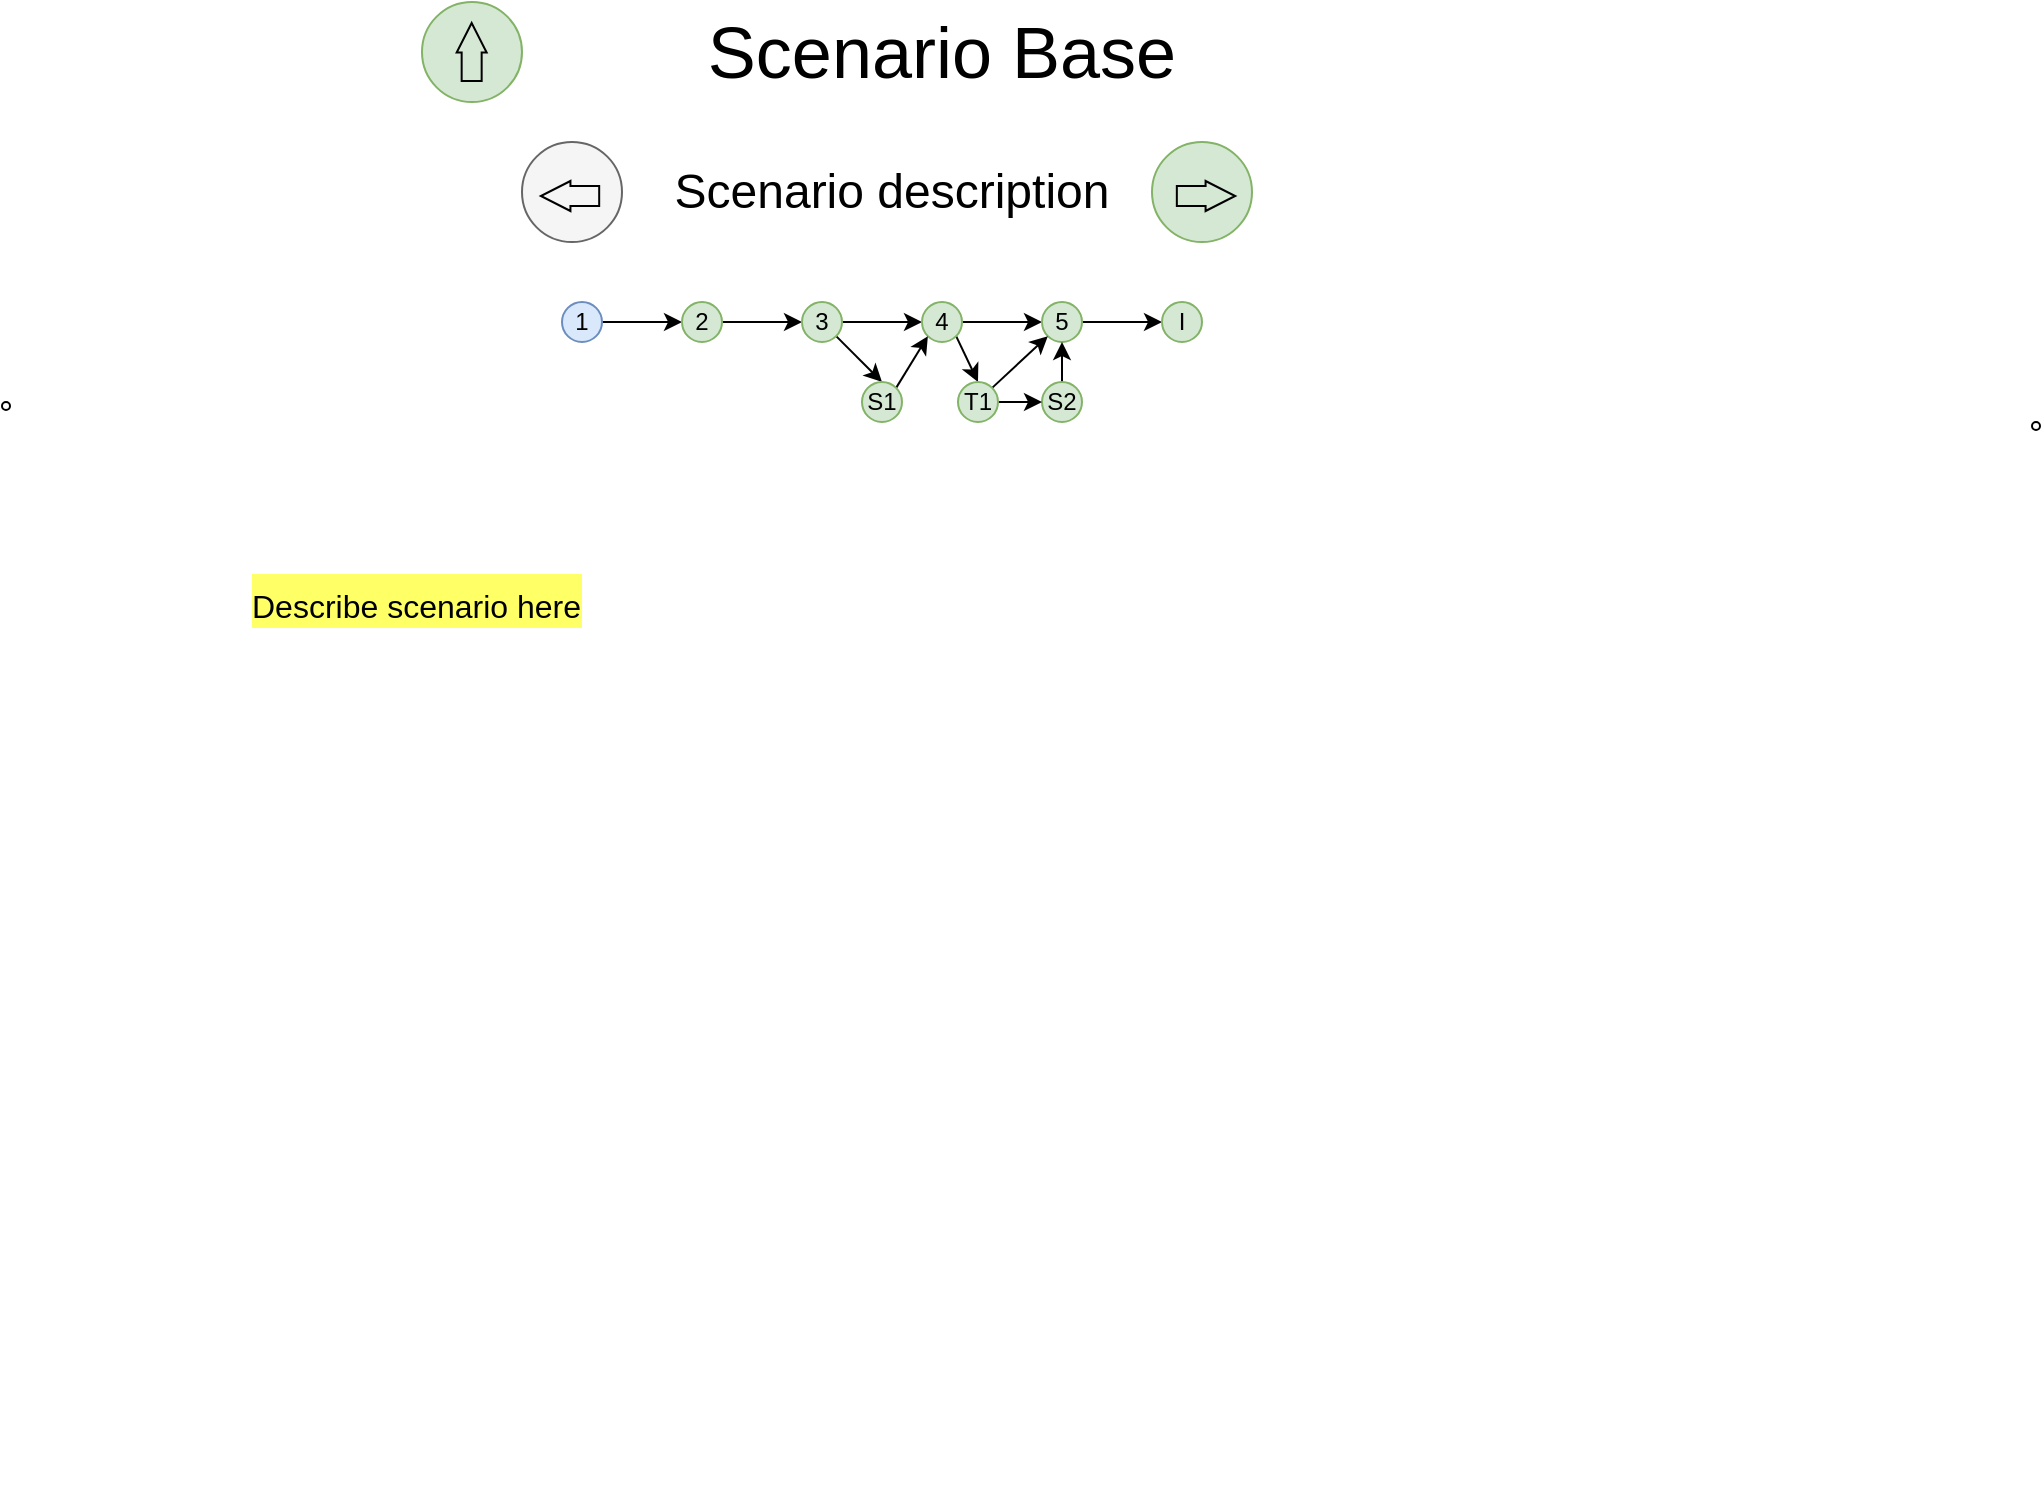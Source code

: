 <mxfile version="24.4.0" type="device" pages="9">
  <diagram name="1" id="3gOTRgeiZwrZgq-XQjOY">
    <mxGraphModel dx="994" dy="731" grid="1" gridSize="10" guides="1" tooltips="1" connect="1" arrows="1" fold="1" page="1" pageScale="1" pageWidth="1100" pageHeight="850" math="0" shadow="0">
      <root>
        <mxCell id="0" />
        <mxCell id="1" parent="0" />
        <mxCell id="XkhXt6ORZBwNm6yU_Rda-1" value="Scenario Base" style="text;html=1;strokeColor=none;fillColor=none;align=center;verticalAlign=middle;whiteSpace=wrap;rounded=0;fontSize=36;" parent="1" vertex="1">
          <mxGeometry x="325" y="40" width="450" height="30" as="geometry" />
        </mxCell>
        <mxCell id="XkhXt6ORZBwNm6yU_Rda-5" value="Scenario description" style="text;html=1;strokeColor=none;fillColor=none;align=center;verticalAlign=middle;whiteSpace=wrap;rounded=0;fontSize=24;" parent="1" vertex="1">
          <mxGeometry x="365" y="110" width="320" height="30" as="geometry" />
        </mxCell>
        <mxCell id="XkhXt6ORZBwNm6yU_Rda-7" value="&lt;h1&gt;&lt;span style=&quot;background-color: rgb(255, 255, 102); font-weight: normal;&quot;&gt;&lt;font style=&quot;font-size: 16px;&quot;&gt;Describe scenario here&lt;/font&gt;&lt;/span&gt;&lt;/h1&gt;" style="text;html=1;strokeColor=none;fillColor=none;spacing=5;spacingTop=-20;whiteSpace=wrap;overflow=hidden;rounded=0;" parent="1" vertex="1">
          <mxGeometry x="200" y="310" width="660" height="470" as="geometry" />
        </mxCell>
        <UserObject label="" link="./Hipo.html" id="nd33Kom6LJXQzviqK_45-1">
          <mxCell style="ellipse;whiteSpace=wrap;html=1;aspect=fixed;fillColor=#d5e8d4;strokeColor=#82b366;" parent="1" vertex="1">
            <mxGeometry x="290" y="30" width="50" height="50" as="geometry" />
          </mxCell>
        </UserObject>
        <UserObject label="" link="./Hipo.html" id="nd33Kom6LJXQzviqK_45-2">
          <mxCell style="shape=flexArrow;endArrow=classic;html=1;rounded=0;endWidth=4;endSize=4.6;" parent="1" edge="1">
            <mxGeometry width="50" height="50" relative="1" as="geometry">
              <mxPoint x="314.83" y="70" as="sourcePoint" />
              <mxPoint x="314.83" y="40" as="targetPoint" />
            </mxGeometry>
          </mxCell>
        </UserObject>
        <mxCell id="HUAGcy9cVboC-eIIkm0R-6" style="edgeStyle=orthogonalEdgeStyle;rounded=0;orthogonalLoop=1;jettySize=auto;html=1;exitX=1;exitY=0.5;exitDx=0;exitDy=0;entryX=0;entryY=0.5;entryDx=0;entryDy=0;" parent="1" source="nd33Kom6LJXQzviqK_45-3" target="nd33Kom6LJXQzviqK_45-4" edge="1">
          <mxGeometry relative="1" as="geometry" />
        </mxCell>
        <mxCell id="nd33Kom6LJXQzviqK_45-3" value="1" style="ellipse;whiteSpace=wrap;html=1;aspect=fixed;fillColor=#dae8fc;strokeColor=#6c8ebf;" parent="1" vertex="1">
          <mxGeometry x="360" y="180" width="20" height="20" as="geometry" />
        </mxCell>
        <mxCell id="HUAGcy9cVboC-eIIkm0R-7" style="edgeStyle=orthogonalEdgeStyle;rounded=0;orthogonalLoop=1;jettySize=auto;html=1;exitX=1;exitY=0.5;exitDx=0;exitDy=0;entryX=0;entryY=0.5;entryDx=0;entryDy=0;" parent="1" source="nd33Kom6LJXQzviqK_45-4" target="nd33Kom6LJXQzviqK_45-5" edge="1">
          <mxGeometry relative="1" as="geometry" />
        </mxCell>
        <UserObject label="2" link="data:page/id,HOMqbK51VmRLCm19x1Nw" id="nd33Kom6LJXQzviqK_45-4">
          <mxCell style="ellipse;whiteSpace=wrap;html=1;aspect=fixed;fillColor=#d5e8d4;strokeColor=#82b366;" parent="1" vertex="1">
            <mxGeometry x="420" y="180" width="20" height="20" as="geometry" />
          </mxCell>
        </UserObject>
        <mxCell id="HUAGcy9cVboC-eIIkm0R-8" style="edgeStyle=orthogonalEdgeStyle;rounded=0;orthogonalLoop=1;jettySize=auto;html=1;entryX=0;entryY=0.5;entryDx=0;entryDy=0;" parent="1" source="nd33Kom6LJXQzviqK_45-5" target="nd33Kom6LJXQzviqK_45-6" edge="1">
          <mxGeometry relative="1" as="geometry" />
        </mxCell>
        <mxCell id="HUAGcy9cVboC-eIIkm0R-11" style="rounded=0;orthogonalLoop=1;jettySize=auto;html=1;exitX=1;exitY=1;exitDx=0;exitDy=0;entryX=0.5;entryY=0;entryDx=0;entryDy=0;" parent="1" source="nd33Kom6LJXQzviqK_45-5" target="HUAGcy9cVboC-eIIkm0R-3" edge="1">
          <mxGeometry relative="1" as="geometry" />
        </mxCell>
        <UserObject label="3" link="data:page/id,TSF0jeNE_sNj7Yi36eiF" id="nd33Kom6LJXQzviqK_45-5">
          <mxCell style="ellipse;whiteSpace=wrap;html=1;aspect=fixed;fillColor=#d5e8d4;strokeColor=#82b366;" parent="1" vertex="1">
            <mxGeometry x="480" y="180" width="20" height="20" as="geometry" />
          </mxCell>
        </UserObject>
        <mxCell id="HUAGcy9cVboC-eIIkm0R-9" style="edgeStyle=orthogonalEdgeStyle;rounded=0;orthogonalLoop=1;jettySize=auto;html=1;exitX=1;exitY=0.5;exitDx=0;exitDy=0;entryX=0;entryY=0.5;entryDx=0;entryDy=0;" parent="1" source="nd33Kom6LJXQzviqK_45-6" target="HUAGcy9cVboC-eIIkm0R-1" edge="1">
          <mxGeometry relative="1" as="geometry" />
        </mxCell>
        <mxCell id="HUAGcy9cVboC-eIIkm0R-13" style="rounded=0;orthogonalLoop=1;jettySize=auto;html=1;exitX=1;exitY=1;exitDx=0;exitDy=0;entryX=0.5;entryY=0;entryDx=0;entryDy=0;" parent="1" source="nd33Kom6LJXQzviqK_45-6" target="HUAGcy9cVboC-eIIkm0R-5" edge="1">
          <mxGeometry relative="1" as="geometry" />
        </mxCell>
        <UserObject label="4" link="data:page/id,M0PFeYh-DXWQnRFdKz0Y" id="nd33Kom6LJXQzviqK_45-6">
          <mxCell style="ellipse;whiteSpace=wrap;html=1;aspect=fixed;fillColor=#d5e8d4;strokeColor=#82b366;" parent="1" vertex="1">
            <mxGeometry x="540" y="180" width="20" height="20" as="geometry" />
          </mxCell>
        </UserObject>
        <mxCell id="HUAGcy9cVboC-eIIkm0R-10" style="edgeStyle=orthogonalEdgeStyle;rounded=0;orthogonalLoop=1;jettySize=auto;html=1;exitX=1;exitY=0.5;exitDx=0;exitDy=0;entryX=0;entryY=0.5;entryDx=0;entryDy=0;" parent="1" source="HUAGcy9cVboC-eIIkm0R-1" target="HUAGcy9cVboC-eIIkm0R-2" edge="1">
          <mxGeometry relative="1" as="geometry" />
        </mxCell>
        <UserObject label="5" link="data:page/id,Y5B1WkDeQFZ4UK6oZjhO" id="HUAGcy9cVboC-eIIkm0R-1">
          <mxCell style="ellipse;whiteSpace=wrap;html=1;aspect=fixed;fillColor=#d5e8d4;strokeColor=#82b366;" parent="1" vertex="1">
            <mxGeometry x="600" y="180" width="20" height="20" as="geometry" />
          </mxCell>
        </UserObject>
        <UserObject label="I" link="data:page/id,S1bIpW9pWT5yYSV2KL6C" id="HUAGcy9cVboC-eIIkm0R-2">
          <mxCell style="ellipse;whiteSpace=wrap;html=1;aspect=fixed;fillColor=#d5e8d4;strokeColor=#82b366;" parent="1" vertex="1">
            <mxGeometry x="660" y="180" width="20" height="20" as="geometry" />
          </mxCell>
        </UserObject>
        <mxCell id="HUAGcy9cVboC-eIIkm0R-12" style="rounded=0;orthogonalLoop=1;jettySize=auto;html=1;exitX=1;exitY=0;exitDx=0;exitDy=0;entryX=0;entryY=1;entryDx=0;entryDy=0;" parent="1" source="HUAGcy9cVboC-eIIkm0R-3" target="nd33Kom6LJXQzviqK_45-6" edge="1">
          <mxGeometry relative="1" as="geometry" />
        </mxCell>
        <UserObject label="S1" link="data:page/id,-JPnqK7kVruUAOabXjC0" id="HUAGcy9cVboC-eIIkm0R-3">
          <mxCell style="ellipse;whiteSpace=wrap;html=1;aspect=fixed;fillColor=#d5e8d4;strokeColor=#82b366;" parent="1" vertex="1">
            <mxGeometry x="510" y="220" width="20" height="20" as="geometry" />
          </mxCell>
        </UserObject>
        <mxCell id="HUAGcy9cVboC-eIIkm0R-16" style="edgeStyle=orthogonalEdgeStyle;rounded=0;orthogonalLoop=1;jettySize=auto;html=1;exitX=0.5;exitY=0;exitDx=0;exitDy=0;entryX=0.5;entryY=1;entryDx=0;entryDy=0;" parent="1" source="HUAGcy9cVboC-eIIkm0R-4" target="HUAGcy9cVboC-eIIkm0R-1" edge="1">
          <mxGeometry relative="1" as="geometry" />
        </mxCell>
        <UserObject label="S2" link="data:page/id,jAk-pJTvUaYThIdQby1w" id="HUAGcy9cVboC-eIIkm0R-4">
          <mxCell style="ellipse;whiteSpace=wrap;html=1;aspect=fixed;fillColor=#d5e8d4;strokeColor=#82b366;" parent="1" vertex="1">
            <mxGeometry x="600" y="220" width="20" height="20" as="geometry" />
          </mxCell>
        </UserObject>
        <mxCell id="HUAGcy9cVboC-eIIkm0R-14" style="rounded=0;orthogonalLoop=1;jettySize=auto;html=1;exitX=1;exitY=0;exitDx=0;exitDy=0;entryX=0;entryY=1;entryDx=0;entryDy=0;" parent="1" source="HUAGcy9cVboC-eIIkm0R-5" target="HUAGcy9cVboC-eIIkm0R-1" edge="1">
          <mxGeometry relative="1" as="geometry" />
        </mxCell>
        <mxCell id="HUAGcy9cVboC-eIIkm0R-15" style="edgeStyle=orthogonalEdgeStyle;rounded=0;orthogonalLoop=1;jettySize=auto;html=1;exitX=1;exitY=0.5;exitDx=0;exitDy=0;entryX=0;entryY=0.5;entryDx=0;entryDy=0;" parent="1" source="HUAGcy9cVboC-eIIkm0R-5" target="HUAGcy9cVboC-eIIkm0R-4" edge="1">
          <mxGeometry relative="1" as="geometry" />
        </mxCell>
        <UserObject label="T1" link="data:page/id,C11qGNApYIC4MWzOsMO5" id="HUAGcy9cVboC-eIIkm0R-5">
          <mxCell style="ellipse;whiteSpace=wrap;html=1;aspect=fixed;fillColor=#d5e8d4;strokeColor=#82b366;" parent="1" vertex="1">
            <mxGeometry x="558" y="220" width="20" height="20" as="geometry" />
          </mxCell>
        </UserObject>
        <UserObject label="" link="data:page/id,HOMqbK51VmRLCm19x1Nw" id="HUAGcy9cVboC-eIIkm0R-17">
          <mxCell style="ellipse;whiteSpace=wrap;html=1;aspect=fixed;fillColor=#d5e8d4;strokeColor=#82b366;" parent="1" vertex="1">
            <mxGeometry x="655" y="100" width="50" height="50" as="geometry" />
          </mxCell>
        </UserObject>
        <UserObject label="" link="data:page/id,HOMqbK51VmRLCm19x1Nw" id="HUAGcy9cVboC-eIIkm0R-18">
          <mxCell style="shape=flexArrow;endArrow=classic;html=1;rounded=0;endWidth=4;endSize=4.6;" parent="1" edge="1">
            <mxGeometry width="50" height="50" relative="1" as="geometry">
              <mxPoint x="666.92" y="127" as="sourcePoint" />
              <mxPoint x="697.09" y="127" as="targetPoint" />
            </mxGeometry>
          </mxCell>
        </UserObject>
        <mxCell id="HUAGcy9cVboC-eIIkm0R-19" value="" style="ellipse;whiteSpace=wrap;html=1;aspect=fixed;fillColor=#f5f5f5;strokeColor=#666666;fontColor=#333333;" parent="1" vertex="1">
          <mxGeometry x="340" y="100" width="50" height="50" as="geometry" />
        </mxCell>
        <mxCell id="HUAGcy9cVboC-eIIkm0R-20" value="" style="shape=flexArrow;endArrow=classic;html=1;rounded=0;endWidth=4;endSize=4.6;" parent="1" edge="1">
          <mxGeometry width="50" height="50" relative="1" as="geometry">
            <mxPoint x="379.09" y="127" as="sourcePoint" />
            <mxPoint x="348.92" y="127" as="targetPoint" />
          </mxGeometry>
        </mxCell>
        <mxCell id="GRgv18fu1dQlrhrjSypP-1" value="" style="ellipse;whiteSpace=wrap;html=1;aspect=fixed;" parent="1" vertex="1">
          <mxGeometry x="1095" y="240" width="4" height="4" as="geometry" />
        </mxCell>
        <mxCell id="264vZd45A1SeD3i-MRqe-1" value="" style="ellipse;whiteSpace=wrap;html=1;aspect=fixed;" parent="1" vertex="1">
          <mxGeometry x="80" y="230" width="4" height="4" as="geometry" />
        </mxCell>
      </root>
    </mxGraphModel>
  </diagram>
  <diagram name="2" id="HOMqbK51VmRLCm19x1Nw">
    <mxGraphModel dx="994" dy="731" grid="1" gridSize="10" guides="1" tooltips="1" connect="1" arrows="1" fold="1" page="1" pageScale="1" pageWidth="1100" pageHeight="850" math="0" shadow="0">
      <root>
        <mxCell id="rwyhTBoabJYi16Hv4Wrg-0" />
        <mxCell id="rwyhTBoabJYi16Hv4Wrg-1" parent="rwyhTBoabJYi16Hv4Wrg-0" />
        <mxCell id="pRPTIwaN4fcdAIS-kO91-0" value="" style="group" parent="rwyhTBoabJYi16Hv4Wrg-1" vertex="1" connectable="0">
          <mxGeometry x="750" y="210" width="340" height="600" as="geometry" />
        </mxCell>
        <mxCell id="HcPSs8RHWuQIDoJ-hTFC-0" value="" style="rounded=0;whiteSpace=wrap;html=1;dashed=1;" parent="pRPTIwaN4fcdAIS-kO91-0" vertex="1">
          <mxGeometry y="70" width="250" height="570" as="geometry" />
        </mxCell>
        <mxCell id="HcPSs8RHWuQIDoJ-hTFC-1" value="&lt;b&gt;Output&lt;/b&gt;" style="text;html=1;strokeColor=none;fillColor=none;align=left;verticalAlign=middle;whiteSpace=wrap;rounded=0;" parent="pRPTIwaN4fcdAIS-kO91-0" vertex="1">
          <mxGeometry y="40" width="60" height="30" as="geometry" />
        </mxCell>
        <mxCell id="HcPSs8RHWuQIDoJ-hTFC-2" value="out" style="ellipse;whiteSpace=wrap;html=1;" parent="pRPTIwaN4fcdAIS-kO91-0" vertex="1">
          <mxGeometry x="290" y="140" width="50" height="430" as="geometry" />
        </mxCell>
        <mxCell id="iTZLuwhZmiXLGnBnyku0-1" value="Output" style="text;html=1;strokeColor=none;fillColor=none;align=center;verticalAlign=middle;whiteSpace=wrap;rounded=0;fontSize=24;" parent="rwyhTBoabJYi16Hv4Wrg-1" vertex="1">
          <mxGeometry x="365" y="110" width="320" height="30" as="geometry" />
        </mxCell>
        <mxCell id="iTZLuwhZmiXLGnBnyku0-4" style="edgeStyle=orthogonalEdgeStyle;rounded=0;orthogonalLoop=1;jettySize=auto;html=1;exitX=1;exitY=0.5;exitDx=0;exitDy=0;entryX=0;entryY=0.5;entryDx=0;entryDy=0;" parent="rwyhTBoabJYi16Hv4Wrg-1" source="iTZLuwhZmiXLGnBnyku0-5" target="iTZLuwhZmiXLGnBnyku0-7" edge="1">
          <mxGeometry relative="1" as="geometry" />
        </mxCell>
        <UserObject label="1" link="data:page/id,3gOTRgeiZwrZgq-XQjOY" id="iTZLuwhZmiXLGnBnyku0-5">
          <mxCell style="ellipse;whiteSpace=wrap;html=1;aspect=fixed;fillColor=#d5e8d4;strokeColor=#82b366;" parent="rwyhTBoabJYi16Hv4Wrg-1" vertex="1">
            <mxGeometry x="360" y="180" width="20" height="20" as="geometry" />
          </mxCell>
        </UserObject>
        <mxCell id="iTZLuwhZmiXLGnBnyku0-6" style="edgeStyle=orthogonalEdgeStyle;rounded=0;orthogonalLoop=1;jettySize=auto;html=1;exitX=1;exitY=0.5;exitDx=0;exitDy=0;entryX=0;entryY=0.5;entryDx=0;entryDy=0;" parent="rwyhTBoabJYi16Hv4Wrg-1" source="iTZLuwhZmiXLGnBnyku0-7" target="iTZLuwhZmiXLGnBnyku0-10" edge="1">
          <mxGeometry relative="1" as="geometry" />
        </mxCell>
        <UserObject label="2" id="iTZLuwhZmiXLGnBnyku0-7">
          <mxCell style="ellipse;whiteSpace=wrap;html=1;aspect=fixed;fillColor=#dae8fc;strokeColor=#6c8ebf;" parent="rwyhTBoabJYi16Hv4Wrg-1" vertex="1">
            <mxGeometry x="420" y="180" width="20" height="20" as="geometry" />
          </mxCell>
        </UserObject>
        <mxCell id="iTZLuwhZmiXLGnBnyku0-8" style="edgeStyle=orthogonalEdgeStyle;rounded=0;orthogonalLoop=1;jettySize=auto;html=1;entryX=0;entryY=0.5;entryDx=0;entryDy=0;" parent="rwyhTBoabJYi16Hv4Wrg-1" source="iTZLuwhZmiXLGnBnyku0-10" target="iTZLuwhZmiXLGnBnyku0-13" edge="1">
          <mxGeometry relative="1" as="geometry" />
        </mxCell>
        <mxCell id="iTZLuwhZmiXLGnBnyku0-9" style="rounded=0;orthogonalLoop=1;jettySize=auto;html=1;exitX=1;exitY=1;exitDx=0;exitDy=0;entryX=0.5;entryY=0;entryDx=0;entryDy=0;" parent="rwyhTBoabJYi16Hv4Wrg-1" source="iTZLuwhZmiXLGnBnyku0-10" target="iTZLuwhZmiXLGnBnyku0-18" edge="1">
          <mxGeometry relative="1" as="geometry" />
        </mxCell>
        <UserObject label="3" link="data:page/id,TSF0jeNE_sNj7Yi36eiF" id="iTZLuwhZmiXLGnBnyku0-10">
          <mxCell style="ellipse;whiteSpace=wrap;html=1;aspect=fixed;fillColor=#d5e8d4;strokeColor=#82b366;" parent="rwyhTBoabJYi16Hv4Wrg-1" vertex="1">
            <mxGeometry x="480" y="180" width="20" height="20" as="geometry" />
          </mxCell>
        </UserObject>
        <mxCell id="iTZLuwhZmiXLGnBnyku0-11" style="edgeStyle=orthogonalEdgeStyle;rounded=0;orthogonalLoop=1;jettySize=auto;html=1;exitX=1;exitY=0.5;exitDx=0;exitDy=0;entryX=0;entryY=0.5;entryDx=0;entryDy=0;" parent="rwyhTBoabJYi16Hv4Wrg-1" source="iTZLuwhZmiXLGnBnyku0-13" target="iTZLuwhZmiXLGnBnyku0-15" edge="1">
          <mxGeometry relative="1" as="geometry" />
        </mxCell>
        <mxCell id="iTZLuwhZmiXLGnBnyku0-12" style="rounded=0;orthogonalLoop=1;jettySize=auto;html=1;exitX=1;exitY=1;exitDx=0;exitDy=0;entryX=0.5;entryY=0;entryDx=0;entryDy=0;" parent="rwyhTBoabJYi16Hv4Wrg-1" source="iTZLuwhZmiXLGnBnyku0-13" target="iTZLuwhZmiXLGnBnyku0-23" edge="1">
          <mxGeometry relative="1" as="geometry" />
        </mxCell>
        <UserObject label="4" link="data:page/id,M0PFeYh-DXWQnRFdKz0Y" id="iTZLuwhZmiXLGnBnyku0-13">
          <mxCell style="ellipse;whiteSpace=wrap;html=1;aspect=fixed;fillColor=#d5e8d4;strokeColor=#82b366;" parent="rwyhTBoabJYi16Hv4Wrg-1" vertex="1">
            <mxGeometry x="540" y="180" width="20" height="20" as="geometry" />
          </mxCell>
        </UserObject>
        <mxCell id="iTZLuwhZmiXLGnBnyku0-14" style="edgeStyle=orthogonalEdgeStyle;rounded=0;orthogonalLoop=1;jettySize=auto;html=1;exitX=1;exitY=0.5;exitDx=0;exitDy=0;entryX=0;entryY=0.5;entryDx=0;entryDy=0;" parent="rwyhTBoabJYi16Hv4Wrg-1" source="iTZLuwhZmiXLGnBnyku0-15" target="iTZLuwhZmiXLGnBnyku0-16" edge="1">
          <mxGeometry relative="1" as="geometry" />
        </mxCell>
        <UserObject label="5" link="data:page/id,Y5B1WkDeQFZ4UK6oZjhO" id="iTZLuwhZmiXLGnBnyku0-15">
          <mxCell style="ellipse;whiteSpace=wrap;html=1;aspect=fixed;fillColor=#d5e8d4;strokeColor=#82b366;" parent="rwyhTBoabJYi16Hv4Wrg-1" vertex="1">
            <mxGeometry x="600" y="180" width="20" height="20" as="geometry" />
          </mxCell>
        </UserObject>
        <UserObject label="I" link="data:page/id,S1bIpW9pWT5yYSV2KL6C" id="iTZLuwhZmiXLGnBnyku0-16">
          <mxCell style="ellipse;whiteSpace=wrap;html=1;aspect=fixed;fillColor=#d5e8d4;strokeColor=#82b366;" parent="rwyhTBoabJYi16Hv4Wrg-1" vertex="1">
            <mxGeometry x="660" y="180" width="20" height="20" as="geometry" />
          </mxCell>
        </UserObject>
        <mxCell id="iTZLuwhZmiXLGnBnyku0-17" style="rounded=0;orthogonalLoop=1;jettySize=auto;html=1;exitX=1;exitY=0;exitDx=0;exitDy=0;entryX=0;entryY=1;entryDx=0;entryDy=0;" parent="rwyhTBoabJYi16Hv4Wrg-1" source="iTZLuwhZmiXLGnBnyku0-18" target="iTZLuwhZmiXLGnBnyku0-13" edge="1">
          <mxGeometry relative="1" as="geometry" />
        </mxCell>
        <UserObject label="S1" link="data:page/id,-JPnqK7kVruUAOabXjC0" id="iTZLuwhZmiXLGnBnyku0-18">
          <mxCell style="ellipse;whiteSpace=wrap;html=1;aspect=fixed;fillColor=#d5e8d4;strokeColor=#82b366;" parent="rwyhTBoabJYi16Hv4Wrg-1" vertex="1">
            <mxGeometry x="510" y="220" width="20" height="20" as="geometry" />
          </mxCell>
        </UserObject>
        <mxCell id="iTZLuwhZmiXLGnBnyku0-19" style="edgeStyle=orthogonalEdgeStyle;rounded=0;orthogonalLoop=1;jettySize=auto;html=1;exitX=0.5;exitY=0;exitDx=0;exitDy=0;entryX=0.5;entryY=1;entryDx=0;entryDy=0;" parent="rwyhTBoabJYi16Hv4Wrg-1" source="iTZLuwhZmiXLGnBnyku0-20" target="iTZLuwhZmiXLGnBnyku0-15" edge="1">
          <mxGeometry relative="1" as="geometry" />
        </mxCell>
        <UserObject label="S2" link="data:page/id,jAk-pJTvUaYThIdQby1w" id="iTZLuwhZmiXLGnBnyku0-20">
          <mxCell style="ellipse;whiteSpace=wrap;html=1;aspect=fixed;fillColor=#d5e8d4;strokeColor=#82b366;" parent="rwyhTBoabJYi16Hv4Wrg-1" vertex="1">
            <mxGeometry x="600" y="220" width="20" height="20" as="geometry" />
          </mxCell>
        </UserObject>
        <mxCell id="iTZLuwhZmiXLGnBnyku0-21" style="rounded=0;orthogonalLoop=1;jettySize=auto;html=1;exitX=1;exitY=0;exitDx=0;exitDy=0;entryX=0;entryY=1;entryDx=0;entryDy=0;" parent="rwyhTBoabJYi16Hv4Wrg-1" source="iTZLuwhZmiXLGnBnyku0-23" target="iTZLuwhZmiXLGnBnyku0-15" edge="1">
          <mxGeometry relative="1" as="geometry" />
        </mxCell>
        <mxCell id="iTZLuwhZmiXLGnBnyku0-22" style="edgeStyle=orthogonalEdgeStyle;rounded=0;orthogonalLoop=1;jettySize=auto;html=1;exitX=1;exitY=0.5;exitDx=0;exitDy=0;entryX=0;entryY=0.5;entryDx=0;entryDy=0;" parent="rwyhTBoabJYi16Hv4Wrg-1" source="iTZLuwhZmiXLGnBnyku0-23" target="iTZLuwhZmiXLGnBnyku0-20" edge="1">
          <mxGeometry relative="1" as="geometry" />
        </mxCell>
        <UserObject label="T1" link="data:page/id,C11qGNApYIC4MWzOsMO5" id="iTZLuwhZmiXLGnBnyku0-23">
          <mxCell style="ellipse;whiteSpace=wrap;html=1;aspect=fixed;fillColor=#d5e8d4;strokeColor=#82b366;" parent="rwyhTBoabJYi16Hv4Wrg-1" vertex="1">
            <mxGeometry x="558" y="220" width="20" height="20" as="geometry" />
          </mxCell>
        </UserObject>
        <UserObject label="" link="data:page/id,TSF0jeNE_sNj7Yi36eiF" id="iTZLuwhZmiXLGnBnyku0-24">
          <mxCell style="ellipse;whiteSpace=wrap;html=1;aspect=fixed;fillColor=#d5e8d4;strokeColor=#82b366;" parent="rwyhTBoabJYi16Hv4Wrg-1" vertex="1">
            <mxGeometry x="655" y="100" width="50" height="50" as="geometry" />
          </mxCell>
        </UserObject>
        <UserObject label="" link="data:page/id,TSF0jeNE_sNj7Yi36eiF" id="iTZLuwhZmiXLGnBnyku0-25">
          <mxCell style="shape=flexArrow;endArrow=classic;html=1;rounded=0;endWidth=4;endSize=4.6;" parent="rwyhTBoabJYi16Hv4Wrg-1" edge="1">
            <mxGeometry width="50" height="50" relative="1" as="geometry">
              <mxPoint x="666.92" y="127" as="sourcePoint" />
              <mxPoint x="697.09" y="127" as="targetPoint" />
            </mxGeometry>
          </mxCell>
        </UserObject>
        <UserObject label="" link="data:page/id,3gOTRgeiZwrZgq-XQjOY" id="iTZLuwhZmiXLGnBnyku0-26">
          <mxCell style="ellipse;whiteSpace=wrap;html=1;aspect=fixed;fillColor=#d5e8d4;strokeColor=#82b366;" parent="rwyhTBoabJYi16Hv4Wrg-1" vertex="1">
            <mxGeometry x="340" y="100" width="50" height="50" as="geometry" />
          </mxCell>
        </UserObject>
        <UserObject label="" link="data:page/id,3gOTRgeiZwrZgq-XQjOY" id="iTZLuwhZmiXLGnBnyku0-27">
          <mxCell style="shape=flexArrow;endArrow=classic;html=1;rounded=0;endWidth=4;endSize=4.6;" parent="rwyhTBoabJYi16Hv4Wrg-1" edge="1">
            <mxGeometry width="50" height="50" relative="1" as="geometry">
              <mxPoint x="379.09" y="127" as="sourcePoint" />
              <mxPoint x="348.92" y="127" as="targetPoint" />
            </mxGeometry>
          </mxCell>
        </UserObject>
        <mxCell id="Bd3I5N45W_pkvHIKRj13-0" value="" style="group" parent="rwyhTBoabJYi16Hv4Wrg-1" vertex="1" connectable="0">
          <mxGeometry x="80" y="250" width="250" height="600" as="geometry" />
        </mxCell>
        <mxCell id="Bd3I5N45W_pkvHIKRj13-1" value="" style="rounded=0;whiteSpace=wrap;html=1;dashed=1;" parent="Bd3I5N45W_pkvHIKRj13-0" vertex="1">
          <mxGeometry y="30" width="250" height="570" as="geometry" />
        </mxCell>
        <mxCell id="Bd3I5N45W_pkvHIKRj13-2" value="&lt;b&gt;Input&lt;/b&gt;" style="text;html=1;strokeColor=none;fillColor=none;align=left;verticalAlign=middle;whiteSpace=wrap;rounded=0;" parent="Bd3I5N45W_pkvHIKRj13-0" vertex="1">
          <mxGeometry width="60" height="30" as="geometry" />
        </mxCell>
        <mxCell id="2fuFcUQy5LkpnFMVbLfs-0" value="" style="group" parent="rwyhTBoabJYi16Hv4Wrg-1" vertex="1" connectable="0">
          <mxGeometry x="346" y="250" width="390" height="600" as="geometry" />
        </mxCell>
        <mxCell id="2fuFcUQy5LkpnFMVbLfs-1" value="" style="rounded=0;whiteSpace=wrap;html=1;dashed=1;" parent="2fuFcUQy5LkpnFMVbLfs-0" vertex="1">
          <mxGeometry y="30" width="390" height="570" as="geometry" />
        </mxCell>
        <mxCell id="2fuFcUQy5LkpnFMVbLfs-2" value="&lt;b&gt;Body&lt;/b&gt;" style="text;html=1;strokeColor=none;fillColor=none;align=left;verticalAlign=middle;whiteSpace=wrap;rounded=0;" parent="2fuFcUQy5LkpnFMVbLfs-0" vertex="1">
          <mxGeometry width="60" height="30" as="geometry" />
        </mxCell>
        <mxCell id="NfDprg9ViQZ5oOR3Mf3W-0" value="Scenario Base" style="text;html=1;strokeColor=none;fillColor=none;align=center;verticalAlign=middle;whiteSpace=wrap;rounded=0;fontSize=36;" vertex="1" parent="rwyhTBoabJYi16Hv4Wrg-1">
          <mxGeometry x="325" y="40" width="450" height="30" as="geometry" />
        </mxCell>
        <UserObject label="" link="./Hipo.html" id="NfDprg9ViQZ5oOR3Mf3W-1">
          <mxCell style="ellipse;whiteSpace=wrap;html=1;aspect=fixed;fillColor=#d5e8d4;strokeColor=#82b366;" vertex="1" parent="rwyhTBoabJYi16Hv4Wrg-1">
            <mxGeometry x="290" y="30" width="50" height="50" as="geometry" />
          </mxCell>
        </UserObject>
        <UserObject label="" link="./Hipo.html" id="NfDprg9ViQZ5oOR3Mf3W-2">
          <mxCell style="shape=flexArrow;endArrow=classic;html=1;rounded=0;endWidth=4;endSize=4.6;" edge="1" parent="rwyhTBoabJYi16Hv4Wrg-1">
            <mxGeometry width="50" height="50" relative="1" as="geometry">
              <mxPoint x="314.83" y="70" as="sourcePoint" />
              <mxPoint x="314.83" y="40" as="targetPoint" />
            </mxGeometry>
          </mxCell>
        </UserObject>
      </root>
    </mxGraphModel>
  </diagram>
  <diagram name="3" id="TSF0jeNE_sNj7Yi36eiF">
    <mxGraphModel dx="994" dy="731" grid="1" gridSize="10" guides="1" tooltips="1" connect="1" arrows="1" fold="1" page="1" pageScale="1" pageWidth="1100" pageHeight="850" math="0" shadow="0">
      <root>
        <mxCell id="F9mEu_ceBOvW8sl32f-Z-0" />
        <mxCell id="F9mEu_ceBOvW8sl32f-Z-1" parent="F9mEu_ceBOvW8sl32f-Z-0" />
        <mxCell id="f_0iYCS7FFkeYnlUpW0v-0" value="" style="group" parent="F9mEu_ceBOvW8sl32f-Z-1" vertex="1" connectable="0">
          <mxGeometry x="750" y="210" width="340" height="600" as="geometry" />
        </mxCell>
        <mxCell id="f_0iYCS7FFkeYnlUpW0v-1" value="" style="rounded=0;whiteSpace=wrap;html=1;dashed=1;" parent="f_0iYCS7FFkeYnlUpW0v-0" vertex="1">
          <mxGeometry y="70" width="250" height="570" as="geometry" />
        </mxCell>
        <mxCell id="f_0iYCS7FFkeYnlUpW0v-2" value="&lt;b&gt;Output&lt;/b&gt;" style="text;html=1;strokeColor=none;fillColor=none;align=left;verticalAlign=middle;whiteSpace=wrap;rounded=0;" parent="f_0iYCS7FFkeYnlUpW0v-0" vertex="1">
          <mxGeometry y="40" width="60" height="30" as="geometry" />
        </mxCell>
        <mxCell id="f_0iYCS7FFkeYnlUpW0v-3" value="out" style="ellipse;whiteSpace=wrap;html=1;" parent="f_0iYCS7FFkeYnlUpW0v-0" vertex="1">
          <mxGeometry x="290" y="140" width="50" height="430" as="geometry" />
        </mxCell>
        <mxCell id="f_0iYCS7FFkeYnlUpW0v-5" value="Input" style="text;html=1;strokeColor=none;fillColor=none;align=center;verticalAlign=middle;whiteSpace=wrap;rounded=0;fontSize=24;" parent="F9mEu_ceBOvW8sl32f-Z-1" vertex="1">
          <mxGeometry x="365" y="110" width="320" height="30" as="geometry" />
        </mxCell>
        <mxCell id="f_0iYCS7FFkeYnlUpW0v-8" style="edgeStyle=orthogonalEdgeStyle;rounded=0;orthogonalLoop=1;jettySize=auto;html=1;exitX=1;exitY=0.5;exitDx=0;exitDy=0;entryX=0;entryY=0.5;entryDx=0;entryDy=0;" parent="F9mEu_ceBOvW8sl32f-Z-1" source="f_0iYCS7FFkeYnlUpW0v-9" target="f_0iYCS7FFkeYnlUpW0v-11" edge="1">
          <mxGeometry relative="1" as="geometry" />
        </mxCell>
        <UserObject label="1" link="data:page/id,3gOTRgeiZwrZgq-XQjOY" id="f_0iYCS7FFkeYnlUpW0v-9">
          <mxCell style="ellipse;whiteSpace=wrap;html=1;aspect=fixed;fillColor=#d5e8d4;strokeColor=#82b366;" parent="F9mEu_ceBOvW8sl32f-Z-1" vertex="1">
            <mxGeometry x="360" y="180" width="20" height="20" as="geometry" />
          </mxCell>
        </UserObject>
        <mxCell id="f_0iYCS7FFkeYnlUpW0v-10" style="edgeStyle=orthogonalEdgeStyle;rounded=0;orthogonalLoop=1;jettySize=auto;html=1;exitX=1;exitY=0.5;exitDx=0;exitDy=0;entryX=0;entryY=0.5;entryDx=0;entryDy=0;" parent="F9mEu_ceBOvW8sl32f-Z-1" source="f_0iYCS7FFkeYnlUpW0v-11" target="f_0iYCS7FFkeYnlUpW0v-14" edge="1">
          <mxGeometry relative="1" as="geometry" />
        </mxCell>
        <UserObject label="2" link="data:page/id,HOMqbK51VmRLCm19x1Nw" id="f_0iYCS7FFkeYnlUpW0v-11">
          <mxCell style="ellipse;whiteSpace=wrap;html=1;aspect=fixed;fillColor=#d5e8d4;strokeColor=#82b366;" parent="F9mEu_ceBOvW8sl32f-Z-1" vertex="1">
            <mxGeometry x="420" y="180" width="20" height="20" as="geometry" />
          </mxCell>
        </UserObject>
        <mxCell id="f_0iYCS7FFkeYnlUpW0v-12" style="edgeStyle=orthogonalEdgeStyle;rounded=0;orthogonalLoop=1;jettySize=auto;html=1;entryX=0;entryY=0.5;entryDx=0;entryDy=0;" parent="F9mEu_ceBOvW8sl32f-Z-1" source="f_0iYCS7FFkeYnlUpW0v-14" target="f_0iYCS7FFkeYnlUpW0v-17" edge="1">
          <mxGeometry relative="1" as="geometry" />
        </mxCell>
        <mxCell id="f_0iYCS7FFkeYnlUpW0v-13" style="rounded=0;orthogonalLoop=1;jettySize=auto;html=1;exitX=1;exitY=1;exitDx=0;exitDy=0;entryX=0.5;entryY=0;entryDx=0;entryDy=0;" parent="F9mEu_ceBOvW8sl32f-Z-1" source="f_0iYCS7FFkeYnlUpW0v-14" target="f_0iYCS7FFkeYnlUpW0v-22" edge="1">
          <mxGeometry relative="1" as="geometry" />
        </mxCell>
        <UserObject label="3" id="f_0iYCS7FFkeYnlUpW0v-14">
          <mxCell style="ellipse;whiteSpace=wrap;html=1;aspect=fixed;fillColor=#dae8fc;strokeColor=#6c8ebf;" parent="F9mEu_ceBOvW8sl32f-Z-1" vertex="1">
            <mxGeometry x="480" y="180" width="20" height="20" as="geometry" />
          </mxCell>
        </UserObject>
        <mxCell id="f_0iYCS7FFkeYnlUpW0v-15" style="edgeStyle=orthogonalEdgeStyle;rounded=0;orthogonalLoop=1;jettySize=auto;html=1;exitX=1;exitY=0.5;exitDx=0;exitDy=0;entryX=0;entryY=0.5;entryDx=0;entryDy=0;" parent="F9mEu_ceBOvW8sl32f-Z-1" source="f_0iYCS7FFkeYnlUpW0v-17" target="f_0iYCS7FFkeYnlUpW0v-19" edge="1">
          <mxGeometry relative="1" as="geometry" />
        </mxCell>
        <mxCell id="f_0iYCS7FFkeYnlUpW0v-16" style="rounded=0;orthogonalLoop=1;jettySize=auto;html=1;exitX=1;exitY=1;exitDx=0;exitDy=0;entryX=0.5;entryY=0;entryDx=0;entryDy=0;" parent="F9mEu_ceBOvW8sl32f-Z-1" source="f_0iYCS7FFkeYnlUpW0v-17" target="f_0iYCS7FFkeYnlUpW0v-27" edge="1">
          <mxGeometry relative="1" as="geometry" />
        </mxCell>
        <UserObject label="4" link="data:page/id,M0PFeYh-DXWQnRFdKz0Y" id="f_0iYCS7FFkeYnlUpW0v-17">
          <mxCell style="ellipse;whiteSpace=wrap;html=1;aspect=fixed;fillColor=#d5e8d4;strokeColor=#82b366;" parent="F9mEu_ceBOvW8sl32f-Z-1" vertex="1">
            <mxGeometry x="540" y="180" width="20" height="20" as="geometry" />
          </mxCell>
        </UserObject>
        <mxCell id="f_0iYCS7FFkeYnlUpW0v-18" style="edgeStyle=orthogonalEdgeStyle;rounded=0;orthogonalLoop=1;jettySize=auto;html=1;exitX=1;exitY=0.5;exitDx=0;exitDy=0;entryX=0;entryY=0.5;entryDx=0;entryDy=0;" parent="F9mEu_ceBOvW8sl32f-Z-1" source="f_0iYCS7FFkeYnlUpW0v-19" target="f_0iYCS7FFkeYnlUpW0v-20" edge="1">
          <mxGeometry relative="1" as="geometry" />
        </mxCell>
        <UserObject label="5" link="data:page/id,Y5B1WkDeQFZ4UK6oZjhO" id="f_0iYCS7FFkeYnlUpW0v-19">
          <mxCell style="ellipse;whiteSpace=wrap;html=1;aspect=fixed;fillColor=#d5e8d4;strokeColor=#82b366;" parent="F9mEu_ceBOvW8sl32f-Z-1" vertex="1">
            <mxGeometry x="600" y="180" width="20" height="20" as="geometry" />
          </mxCell>
        </UserObject>
        <UserObject label="I" link="data:page/id,S1bIpW9pWT5yYSV2KL6C" id="f_0iYCS7FFkeYnlUpW0v-20">
          <mxCell style="ellipse;whiteSpace=wrap;html=1;aspect=fixed;fillColor=#d5e8d4;strokeColor=#82b366;" parent="F9mEu_ceBOvW8sl32f-Z-1" vertex="1">
            <mxGeometry x="660" y="180" width="20" height="20" as="geometry" />
          </mxCell>
        </UserObject>
        <mxCell id="f_0iYCS7FFkeYnlUpW0v-21" style="rounded=0;orthogonalLoop=1;jettySize=auto;html=1;exitX=1;exitY=0;exitDx=0;exitDy=0;entryX=0;entryY=1;entryDx=0;entryDy=0;" parent="F9mEu_ceBOvW8sl32f-Z-1" source="f_0iYCS7FFkeYnlUpW0v-22" target="f_0iYCS7FFkeYnlUpW0v-17" edge="1">
          <mxGeometry relative="1" as="geometry" />
        </mxCell>
        <UserObject label="S1" link="data:page/id,-JPnqK7kVruUAOabXjC0" id="f_0iYCS7FFkeYnlUpW0v-22">
          <mxCell style="ellipse;whiteSpace=wrap;html=1;aspect=fixed;fillColor=#d5e8d4;strokeColor=#82b366;" parent="F9mEu_ceBOvW8sl32f-Z-1" vertex="1">
            <mxGeometry x="510" y="220" width="20" height="20" as="geometry" />
          </mxCell>
        </UserObject>
        <mxCell id="f_0iYCS7FFkeYnlUpW0v-23" style="edgeStyle=orthogonalEdgeStyle;rounded=0;orthogonalLoop=1;jettySize=auto;html=1;exitX=0.5;exitY=0;exitDx=0;exitDy=0;entryX=0.5;entryY=1;entryDx=0;entryDy=0;" parent="F9mEu_ceBOvW8sl32f-Z-1" source="f_0iYCS7FFkeYnlUpW0v-24" target="f_0iYCS7FFkeYnlUpW0v-19" edge="1">
          <mxGeometry relative="1" as="geometry" />
        </mxCell>
        <UserObject label="S2" link="data:page/id,jAk-pJTvUaYThIdQby1w" id="f_0iYCS7FFkeYnlUpW0v-24">
          <mxCell style="ellipse;whiteSpace=wrap;html=1;aspect=fixed;fillColor=#d5e8d4;strokeColor=#82b366;" parent="F9mEu_ceBOvW8sl32f-Z-1" vertex="1">
            <mxGeometry x="600" y="220" width="20" height="20" as="geometry" />
          </mxCell>
        </UserObject>
        <mxCell id="f_0iYCS7FFkeYnlUpW0v-25" style="rounded=0;orthogonalLoop=1;jettySize=auto;html=1;exitX=1;exitY=0;exitDx=0;exitDy=0;entryX=0;entryY=1;entryDx=0;entryDy=0;" parent="F9mEu_ceBOvW8sl32f-Z-1" source="f_0iYCS7FFkeYnlUpW0v-27" target="f_0iYCS7FFkeYnlUpW0v-19" edge="1">
          <mxGeometry relative="1" as="geometry" />
        </mxCell>
        <mxCell id="f_0iYCS7FFkeYnlUpW0v-26" style="edgeStyle=orthogonalEdgeStyle;rounded=0;orthogonalLoop=1;jettySize=auto;html=1;exitX=1;exitY=0.5;exitDx=0;exitDy=0;entryX=0;entryY=0.5;entryDx=0;entryDy=0;" parent="F9mEu_ceBOvW8sl32f-Z-1" source="f_0iYCS7FFkeYnlUpW0v-27" target="f_0iYCS7FFkeYnlUpW0v-24" edge="1">
          <mxGeometry relative="1" as="geometry" />
        </mxCell>
        <UserObject label="T1" link="data:page/id,C11qGNApYIC4MWzOsMO5" id="f_0iYCS7FFkeYnlUpW0v-27">
          <mxCell style="ellipse;whiteSpace=wrap;html=1;aspect=fixed;fillColor=#d5e8d4;strokeColor=#82b366;" parent="F9mEu_ceBOvW8sl32f-Z-1" vertex="1">
            <mxGeometry x="558" y="220" width="20" height="20" as="geometry" />
          </mxCell>
        </UserObject>
        <UserObject label="" link="data:page/id,M0PFeYh-DXWQnRFdKz0Y" id="f_0iYCS7FFkeYnlUpW0v-28">
          <mxCell style="ellipse;whiteSpace=wrap;html=1;aspect=fixed;fillColor=#d5e8d4;strokeColor=#82b366;" parent="F9mEu_ceBOvW8sl32f-Z-1" vertex="1">
            <mxGeometry x="655" y="100" width="50" height="50" as="geometry" />
          </mxCell>
        </UserObject>
        <UserObject label="" link="data:page/id,M0PFeYh-DXWQnRFdKz0Y" id="f_0iYCS7FFkeYnlUpW0v-29">
          <mxCell style="shape=flexArrow;endArrow=classic;html=1;rounded=0;endWidth=4;endSize=4.6;" parent="F9mEu_ceBOvW8sl32f-Z-1" edge="1">
            <mxGeometry width="50" height="50" relative="1" as="geometry">
              <mxPoint x="666.92" y="127" as="sourcePoint" />
              <mxPoint x="697.09" y="127" as="targetPoint" />
            </mxGeometry>
          </mxCell>
        </UserObject>
        <UserObject label="" link="data:page/id,HOMqbK51VmRLCm19x1Nw" id="f_0iYCS7FFkeYnlUpW0v-30">
          <mxCell style="ellipse;whiteSpace=wrap;html=1;aspect=fixed;fillColor=#d5e8d4;strokeColor=#82b366;" parent="F9mEu_ceBOvW8sl32f-Z-1" vertex="1">
            <mxGeometry x="340" y="100" width="50" height="50" as="geometry" />
          </mxCell>
        </UserObject>
        <UserObject label="" link="data:page/id,HOMqbK51VmRLCm19x1Nw" id="f_0iYCS7FFkeYnlUpW0v-31">
          <mxCell style="shape=flexArrow;endArrow=classic;html=1;rounded=0;endWidth=4;endSize=4.6;" parent="F9mEu_ceBOvW8sl32f-Z-1" edge="1">
            <mxGeometry width="50" height="50" relative="1" as="geometry">
              <mxPoint x="379.09" y="127" as="sourcePoint" />
              <mxPoint x="348.92" y="127" as="targetPoint" />
            </mxGeometry>
          </mxCell>
        </UserObject>
        <mxCell id="f_0iYCS7FFkeYnlUpW0v-32" value="" style="group" parent="F9mEu_ceBOvW8sl32f-Z-1" vertex="1" connectable="0">
          <mxGeometry x="80" y="250" width="250" height="600" as="geometry" />
        </mxCell>
        <mxCell id="f_0iYCS7FFkeYnlUpW0v-33" value="" style="rounded=0;whiteSpace=wrap;html=1;dashed=1;" parent="f_0iYCS7FFkeYnlUpW0v-32" vertex="1">
          <mxGeometry y="30" width="250" height="570" as="geometry" />
        </mxCell>
        <mxCell id="f_0iYCS7FFkeYnlUpW0v-34" value="&lt;b&gt;Input&lt;/b&gt;" style="text;html=1;strokeColor=none;fillColor=none;align=left;verticalAlign=middle;whiteSpace=wrap;rounded=0;" parent="f_0iYCS7FFkeYnlUpW0v-32" vertex="1">
          <mxGeometry width="60" height="30" as="geometry" />
        </mxCell>
        <mxCell id="f_0iYCS7FFkeYnlUpW0v-35" value="" style="group" parent="F9mEu_ceBOvW8sl32f-Z-1" vertex="1" connectable="0">
          <mxGeometry x="346" y="250" width="390" height="600" as="geometry" />
        </mxCell>
        <mxCell id="f_0iYCS7FFkeYnlUpW0v-36" value="" style="rounded=0;whiteSpace=wrap;html=1;dashed=1;" parent="f_0iYCS7FFkeYnlUpW0v-35" vertex="1">
          <mxGeometry y="30" width="390" height="570" as="geometry" />
        </mxCell>
        <mxCell id="f_0iYCS7FFkeYnlUpW0v-37" value="&lt;b&gt;Body&lt;/b&gt;" style="text;html=1;strokeColor=none;fillColor=none;align=left;verticalAlign=middle;whiteSpace=wrap;rounded=0;" parent="f_0iYCS7FFkeYnlUpW0v-35" vertex="1">
          <mxGeometry width="60" height="30" as="geometry" />
        </mxCell>
        <mxCell id="0Q5OmGxY_rXok0tJjusT-0" value="Scenario Base" style="text;html=1;strokeColor=none;fillColor=none;align=center;verticalAlign=middle;whiteSpace=wrap;rounded=0;fontSize=36;" vertex="1" parent="F9mEu_ceBOvW8sl32f-Z-1">
          <mxGeometry x="325" y="40" width="450" height="30" as="geometry" />
        </mxCell>
        <UserObject label="" link="./Hipo.html" id="0Q5OmGxY_rXok0tJjusT-1">
          <mxCell style="ellipse;whiteSpace=wrap;html=1;aspect=fixed;fillColor=#d5e8d4;strokeColor=#82b366;" vertex="1" parent="F9mEu_ceBOvW8sl32f-Z-1">
            <mxGeometry x="290" y="30" width="50" height="50" as="geometry" />
          </mxCell>
        </UserObject>
        <UserObject label="" link="./Hipo.html" id="0Q5OmGxY_rXok0tJjusT-2">
          <mxCell style="shape=flexArrow;endArrow=classic;html=1;rounded=0;endWidth=4;endSize=4.6;" edge="1" parent="F9mEu_ceBOvW8sl32f-Z-1">
            <mxGeometry width="50" height="50" relative="1" as="geometry">
              <mxPoint x="314.83" y="70" as="sourcePoint" />
              <mxPoint x="314.83" y="40" as="targetPoint" />
            </mxGeometry>
          </mxCell>
        </UserObject>
      </root>
    </mxGraphModel>
  </diagram>
  <diagram name="S1" id="-JPnqK7kVruUAOabXjC0">
    <mxGraphModel dx="994" dy="731" grid="1" gridSize="10" guides="1" tooltips="1" connect="1" arrows="1" fold="1" page="1" pageScale="1" pageWidth="1100" pageHeight="850" math="0" shadow="0">
      <root>
        <mxCell id="dBpZEgSGn-gRJcHpYtVz-0" />
        <mxCell id="dBpZEgSGn-gRJcHpYtVz-1" parent="dBpZEgSGn-gRJcHpYtVz-0" />
        <mxCell id="Fu5E0UvSnjd-8VM2BRuG-0" style="edgeStyle=orthogonalEdgeStyle;rounded=0;orthogonalLoop=1;jettySize=auto;html=1;exitX=1;exitY=0.5;exitDx=0;exitDy=0;entryX=0;entryY=0.5;entryDx=0;entryDy=0;fillColor=#fff2cc;strokeColor=#d6b656;" parent="dBpZEgSGn-gRJcHpYtVz-1" source="Fu5E0UvSnjd-8VM2BRuG-1" target="Fu5E0UvSnjd-8VM2BRuG-3" edge="1">
          <mxGeometry relative="1" as="geometry" />
        </mxCell>
        <mxCell id="Fu5E0UvSnjd-8VM2BRuG-1" value="" style="shape=lineEllipse;perimeter=ellipsePerimeter;whiteSpace=wrap;html=1;backgroundOutline=1;fillColor=#fff2cc;strokeColor=#d6b656;" parent="dBpZEgSGn-gRJcHpYtVz-1" vertex="1">
          <mxGeometry x="355" y="345" width="80" height="80" as="geometry" />
        </mxCell>
        <mxCell id="Fu5E0UvSnjd-8VM2BRuG-2" value="Nothing" style="text;html=1;strokeColor=#d6b656;fillColor=#fff2cc;align=center;verticalAlign=middle;whiteSpace=wrap;rounded=0;" parent="dBpZEgSGn-gRJcHpYtVz-1" vertex="1">
          <mxGeometry x="365" y="355" width="60" height="30" as="geometry" />
        </mxCell>
        <mxCell id="Fu5E0UvSnjd-8VM2BRuG-3" value="" style="shape=lineEllipse;perimeter=ellipsePerimeter;whiteSpace=wrap;html=1;backgroundOutline=1;fillColor=#fff2cc;strokeColor=#d6b656;" parent="dBpZEgSGn-gRJcHpYtVz-1" vertex="1">
          <mxGeometry x="615" y="345" width="80" height="80" as="geometry" />
        </mxCell>
        <mxCell id="Fu5E0UvSnjd-8VM2BRuG-4" value="Created" style="text;html=1;strokeColor=#d6b656;fillColor=#fff2cc;align=center;verticalAlign=middle;whiteSpace=wrap;rounded=0;" parent="dBpZEgSGn-gRJcHpYtVz-1" vertex="1">
          <mxGeometry x="625" y="355" width="60" height="30" as="geometry" />
        </mxCell>
        <mxCell id="0CzdcrmUjiFUkDlFj9Rp-0" value="" style="ellipse;whiteSpace=wrap;html=1;aspect=fixed;" parent="dBpZEgSGn-gRJcHpYtVz-1" vertex="1">
          <mxGeometry x="80" y="230" width="4" height="4" as="geometry" />
        </mxCell>
        <mxCell id="0CzdcrmUjiFUkDlFj9Rp-1" value="" style="ellipse;whiteSpace=wrap;html=1;aspect=fixed;" parent="dBpZEgSGn-gRJcHpYtVz-1" vertex="1">
          <mxGeometry x="1085" y="230" width="4" height="4" as="geometry" />
        </mxCell>
        <mxCell id="ycy2EDq7vNdWMAnFqB9M-0" value="Raw states" style="text;html=1;strokeColor=none;fillColor=none;align=center;verticalAlign=middle;whiteSpace=wrap;rounded=0;fontSize=24;" parent="dBpZEgSGn-gRJcHpYtVz-1" vertex="1">
          <mxGeometry x="365" y="110" width="320" height="30" as="geometry" />
        </mxCell>
        <mxCell id="ycy2EDq7vNdWMAnFqB9M-1" style="edgeStyle=orthogonalEdgeStyle;rounded=0;orthogonalLoop=1;jettySize=auto;html=1;exitX=1;exitY=0.5;exitDx=0;exitDy=0;entryX=0;entryY=0.5;entryDx=0;entryDy=0;" parent="dBpZEgSGn-gRJcHpYtVz-1" source="ycy2EDq7vNdWMAnFqB9M-2" target="ycy2EDq7vNdWMAnFqB9M-4" edge="1">
          <mxGeometry relative="1" as="geometry" />
        </mxCell>
        <UserObject label="1" link="data:page/id,3gOTRgeiZwrZgq-XQjOY" id="ycy2EDq7vNdWMAnFqB9M-2">
          <mxCell style="ellipse;whiteSpace=wrap;html=1;aspect=fixed;fillColor=#d5e8d4;strokeColor=#82b366;" parent="dBpZEgSGn-gRJcHpYtVz-1" vertex="1">
            <mxGeometry x="361" y="180" width="20" height="20" as="geometry" />
          </mxCell>
        </UserObject>
        <mxCell id="ycy2EDq7vNdWMAnFqB9M-3" style="edgeStyle=orthogonalEdgeStyle;rounded=0;orthogonalLoop=1;jettySize=auto;html=1;exitX=1;exitY=0.5;exitDx=0;exitDy=0;entryX=0;entryY=0.5;entryDx=0;entryDy=0;" parent="dBpZEgSGn-gRJcHpYtVz-1" source="ycy2EDq7vNdWMAnFqB9M-4" target="ycy2EDq7vNdWMAnFqB9M-7" edge="1">
          <mxGeometry relative="1" as="geometry" />
        </mxCell>
        <UserObject label="2" link="data:page/id,HOMqbK51VmRLCm19x1Nw" id="ycy2EDq7vNdWMAnFqB9M-4">
          <mxCell style="ellipse;whiteSpace=wrap;html=1;aspect=fixed;fillColor=#d5e8d4;strokeColor=#82b366;" parent="dBpZEgSGn-gRJcHpYtVz-1" vertex="1">
            <mxGeometry x="421" y="180" width="20" height="20" as="geometry" />
          </mxCell>
        </UserObject>
        <mxCell id="ycy2EDq7vNdWMAnFqB9M-5" style="edgeStyle=orthogonalEdgeStyle;rounded=0;orthogonalLoop=1;jettySize=auto;html=1;entryX=0;entryY=0.5;entryDx=0;entryDy=0;" parent="dBpZEgSGn-gRJcHpYtVz-1" source="ycy2EDq7vNdWMAnFqB9M-7" target="ycy2EDq7vNdWMAnFqB9M-10" edge="1">
          <mxGeometry relative="1" as="geometry" />
        </mxCell>
        <mxCell id="ycy2EDq7vNdWMAnFqB9M-6" style="rounded=0;orthogonalLoop=1;jettySize=auto;html=1;exitX=1;exitY=1;exitDx=0;exitDy=0;entryX=0.5;entryY=0;entryDx=0;entryDy=0;" parent="dBpZEgSGn-gRJcHpYtVz-1" source="ycy2EDq7vNdWMAnFqB9M-7" target="ycy2EDq7vNdWMAnFqB9M-15" edge="1">
          <mxGeometry relative="1" as="geometry" />
        </mxCell>
        <UserObject label="3" link="data:page/id,TSF0jeNE_sNj7Yi36eiF" id="ycy2EDq7vNdWMAnFqB9M-7">
          <mxCell style="ellipse;whiteSpace=wrap;html=1;aspect=fixed;fillColor=#d5e8d4;strokeColor=#82b366;" parent="dBpZEgSGn-gRJcHpYtVz-1" vertex="1">
            <mxGeometry x="481" y="180" width="20" height="20" as="geometry" />
          </mxCell>
        </UserObject>
        <mxCell id="ycy2EDq7vNdWMAnFqB9M-8" style="edgeStyle=orthogonalEdgeStyle;rounded=0;orthogonalLoop=1;jettySize=auto;html=1;exitX=1;exitY=0.5;exitDx=0;exitDy=0;entryX=0;entryY=0.5;entryDx=0;entryDy=0;" parent="dBpZEgSGn-gRJcHpYtVz-1" source="ycy2EDq7vNdWMAnFqB9M-10" target="ycy2EDq7vNdWMAnFqB9M-12" edge="1">
          <mxGeometry relative="1" as="geometry" />
        </mxCell>
        <mxCell id="ycy2EDq7vNdWMAnFqB9M-9" style="rounded=0;orthogonalLoop=1;jettySize=auto;html=1;exitX=1;exitY=1;exitDx=0;exitDy=0;entryX=0.5;entryY=0;entryDx=0;entryDy=0;" parent="dBpZEgSGn-gRJcHpYtVz-1" source="ycy2EDq7vNdWMAnFqB9M-10" target="ycy2EDq7vNdWMAnFqB9M-20" edge="1">
          <mxGeometry relative="1" as="geometry" />
        </mxCell>
        <UserObject label="4" link="data:page/id,M0PFeYh-DXWQnRFdKz0Y" id="ycy2EDq7vNdWMAnFqB9M-10">
          <mxCell style="ellipse;whiteSpace=wrap;html=1;aspect=fixed;fillColor=#d5e8d4;strokeColor=#82b366;" parent="dBpZEgSGn-gRJcHpYtVz-1" vertex="1">
            <mxGeometry x="541" y="180" width="20" height="20" as="geometry" />
          </mxCell>
        </UserObject>
        <mxCell id="ycy2EDq7vNdWMAnFqB9M-11" style="edgeStyle=orthogonalEdgeStyle;rounded=0;orthogonalLoop=1;jettySize=auto;html=1;exitX=1;exitY=0.5;exitDx=0;exitDy=0;entryX=0;entryY=0.5;entryDx=0;entryDy=0;" parent="dBpZEgSGn-gRJcHpYtVz-1" source="ycy2EDq7vNdWMAnFqB9M-12" target="ycy2EDq7vNdWMAnFqB9M-13" edge="1">
          <mxGeometry relative="1" as="geometry" />
        </mxCell>
        <UserObject label="5" link="data:page/id,Y5B1WkDeQFZ4UK6oZjhO" id="ycy2EDq7vNdWMAnFqB9M-12">
          <mxCell style="ellipse;whiteSpace=wrap;html=1;aspect=fixed;fillColor=#d5e8d4;strokeColor=#82b366;" parent="dBpZEgSGn-gRJcHpYtVz-1" vertex="1">
            <mxGeometry x="601" y="180" width="20" height="20" as="geometry" />
          </mxCell>
        </UserObject>
        <UserObject label="I" link="data:page/id,S1bIpW9pWT5yYSV2KL6C" id="ycy2EDq7vNdWMAnFqB9M-13">
          <mxCell style="ellipse;whiteSpace=wrap;html=1;aspect=fixed;fillColor=#d5e8d4;strokeColor=#82b366;" parent="dBpZEgSGn-gRJcHpYtVz-1" vertex="1">
            <mxGeometry x="661" y="180" width="20" height="20" as="geometry" />
          </mxCell>
        </UserObject>
        <mxCell id="ycy2EDq7vNdWMAnFqB9M-14" style="rounded=0;orthogonalLoop=1;jettySize=auto;html=1;exitX=1;exitY=0;exitDx=0;exitDy=0;entryX=0;entryY=1;entryDx=0;entryDy=0;" parent="dBpZEgSGn-gRJcHpYtVz-1" source="ycy2EDq7vNdWMAnFqB9M-15" target="ycy2EDq7vNdWMAnFqB9M-10" edge="1">
          <mxGeometry relative="1" as="geometry" />
        </mxCell>
        <UserObject label="S1" id="ycy2EDq7vNdWMAnFqB9M-15">
          <mxCell style="ellipse;whiteSpace=wrap;html=1;aspect=fixed;fillColor=#dae8fc;strokeColor=#6c8ebf;" parent="dBpZEgSGn-gRJcHpYtVz-1" vertex="1">
            <mxGeometry x="511" y="220" width="20" height="20" as="geometry" />
          </mxCell>
        </UserObject>
        <mxCell id="ycy2EDq7vNdWMAnFqB9M-16" style="edgeStyle=orthogonalEdgeStyle;rounded=0;orthogonalLoop=1;jettySize=auto;html=1;exitX=0.5;exitY=0;exitDx=0;exitDy=0;entryX=0.5;entryY=1;entryDx=0;entryDy=0;" parent="dBpZEgSGn-gRJcHpYtVz-1" source="ycy2EDq7vNdWMAnFqB9M-17" target="ycy2EDq7vNdWMAnFqB9M-12" edge="1">
          <mxGeometry relative="1" as="geometry" />
        </mxCell>
        <UserObject label="S2" link="data:page/id,jAk-pJTvUaYThIdQby1w" id="ycy2EDq7vNdWMAnFqB9M-17">
          <mxCell style="ellipse;whiteSpace=wrap;html=1;aspect=fixed;fillColor=#d5e8d4;strokeColor=#82b366;" parent="dBpZEgSGn-gRJcHpYtVz-1" vertex="1">
            <mxGeometry x="601" y="220" width="20" height="20" as="geometry" />
          </mxCell>
        </UserObject>
        <mxCell id="ycy2EDq7vNdWMAnFqB9M-18" style="rounded=0;orthogonalLoop=1;jettySize=auto;html=1;exitX=1;exitY=0;exitDx=0;exitDy=0;entryX=0;entryY=1;entryDx=0;entryDy=0;" parent="dBpZEgSGn-gRJcHpYtVz-1" source="ycy2EDq7vNdWMAnFqB9M-20" target="ycy2EDq7vNdWMAnFqB9M-12" edge="1">
          <mxGeometry relative="1" as="geometry" />
        </mxCell>
        <mxCell id="ycy2EDq7vNdWMAnFqB9M-19" style="edgeStyle=orthogonalEdgeStyle;rounded=0;orthogonalLoop=1;jettySize=auto;html=1;exitX=1;exitY=0.5;exitDx=0;exitDy=0;entryX=0;entryY=0.5;entryDx=0;entryDy=0;" parent="dBpZEgSGn-gRJcHpYtVz-1" source="ycy2EDq7vNdWMAnFqB9M-20" target="ycy2EDq7vNdWMAnFqB9M-17" edge="1">
          <mxGeometry relative="1" as="geometry" />
        </mxCell>
        <UserObject label="T1" link="data:page/id,C11qGNApYIC4MWzOsMO5" id="ycy2EDq7vNdWMAnFqB9M-20">
          <mxCell style="ellipse;whiteSpace=wrap;html=1;aspect=fixed;fillColor=#d5e8d4;strokeColor=#82b366;" parent="dBpZEgSGn-gRJcHpYtVz-1" vertex="1">
            <mxGeometry x="559" y="220" width="20" height="20" as="geometry" />
          </mxCell>
        </UserObject>
        <UserObject label="" link="data:page/id,M0PFeYh-DXWQnRFdKz0Y" id="ycy2EDq7vNdWMAnFqB9M-21">
          <mxCell style="ellipse;whiteSpace=wrap;html=1;aspect=fixed;fillColor=#d5e8d4;strokeColor=#82b366;" parent="dBpZEgSGn-gRJcHpYtVz-1" vertex="1">
            <mxGeometry x="655" y="100" width="50" height="50" as="geometry" />
          </mxCell>
        </UserObject>
        <UserObject label="" link="data:page/id,M0PFeYh-DXWQnRFdKz0Y" id="ycy2EDq7vNdWMAnFqB9M-22">
          <mxCell style="shape=flexArrow;endArrow=classic;html=1;rounded=0;endWidth=4;endSize=4.6;" parent="dBpZEgSGn-gRJcHpYtVz-1" edge="1">
            <mxGeometry width="50" height="50" relative="1" as="geometry">
              <mxPoint x="666.92" y="127" as="sourcePoint" />
              <mxPoint x="697.09" y="127" as="targetPoint" />
            </mxGeometry>
          </mxCell>
        </UserObject>
        <UserObject label="" link="data:page/id,TSF0jeNE_sNj7Yi36eiF" id="ycy2EDq7vNdWMAnFqB9M-23">
          <mxCell style="ellipse;whiteSpace=wrap;html=1;aspect=fixed;fillColor=#d5e8d4;strokeColor=#82b366;" parent="dBpZEgSGn-gRJcHpYtVz-1" vertex="1">
            <mxGeometry x="340" y="100" width="50" height="50" as="geometry" />
          </mxCell>
        </UserObject>
        <UserObject label="" link="data:page/id,TSF0jeNE_sNj7Yi36eiF" id="ycy2EDq7vNdWMAnFqB9M-24">
          <mxCell style="shape=flexArrow;endArrow=classic;html=1;rounded=0;endWidth=4;endSize=4.6;" parent="dBpZEgSGn-gRJcHpYtVz-1" edge="1">
            <mxGeometry width="50" height="50" relative="1" as="geometry">
              <mxPoint x="379.09" y="127" as="sourcePoint" />
              <mxPoint x="348.92" y="127" as="targetPoint" />
            </mxGeometry>
          </mxCell>
        </UserObject>
        <mxCell id="HJ3vHAg0pjagFNcJ9zgl-0" value="Scenario Base" style="text;html=1;strokeColor=none;fillColor=none;align=center;verticalAlign=middle;whiteSpace=wrap;rounded=0;fontSize=36;" vertex="1" parent="dBpZEgSGn-gRJcHpYtVz-1">
          <mxGeometry x="325" y="40" width="450" height="30" as="geometry" />
        </mxCell>
        <UserObject label="" link="./Hipo.html" id="HJ3vHAg0pjagFNcJ9zgl-1">
          <mxCell style="ellipse;whiteSpace=wrap;html=1;aspect=fixed;fillColor=#d5e8d4;strokeColor=#82b366;" vertex="1" parent="dBpZEgSGn-gRJcHpYtVz-1">
            <mxGeometry x="290" y="30" width="50" height="50" as="geometry" />
          </mxCell>
        </UserObject>
        <UserObject label="" link="./Hipo.html" id="HJ3vHAg0pjagFNcJ9zgl-2">
          <mxCell style="shape=flexArrow;endArrow=classic;html=1;rounded=0;endWidth=4;endSize=4.6;" edge="1" parent="dBpZEgSGn-gRJcHpYtVz-1">
            <mxGeometry width="50" height="50" relative="1" as="geometry">
              <mxPoint x="314.83" y="70" as="sourcePoint" />
              <mxPoint x="314.83" y="40" as="targetPoint" />
            </mxGeometry>
          </mxCell>
        </UserObject>
      </root>
    </mxGraphModel>
  </diagram>
  <diagram name="4" id="M0PFeYh-DXWQnRFdKz0Y">
    <mxGraphModel dx="994" dy="731" grid="1" gridSize="10" guides="1" tooltips="1" connect="1" arrows="1" fold="1" page="1" pageScale="1" pageWidth="1100" pageHeight="850" math="0" shadow="0">
      <root>
        <mxCell id="fKGYZCWIb_z3kOCsk44L-0" />
        <mxCell id="fKGYZCWIb_z3kOCsk44L-1" parent="fKGYZCWIb_z3kOCsk44L-0" />
        <mxCell id="ZxapLbhsnTIVHqIm46iQ-0" value="" style="group" parent="fKGYZCWIb_z3kOCsk44L-1" vertex="1" connectable="0">
          <mxGeometry x="750" y="210" width="340" height="600" as="geometry" />
        </mxCell>
        <mxCell id="ZxapLbhsnTIVHqIm46iQ-1" value="" style="rounded=0;whiteSpace=wrap;html=1;dashed=1;" parent="ZxapLbhsnTIVHqIm46iQ-0" vertex="1">
          <mxGeometry y="70" width="250" height="570" as="geometry" />
        </mxCell>
        <mxCell id="ZxapLbhsnTIVHqIm46iQ-2" value="&lt;b&gt;Output&lt;/b&gt;" style="text;html=1;strokeColor=none;fillColor=none;align=left;verticalAlign=middle;whiteSpace=wrap;rounded=0;" parent="ZxapLbhsnTIVHqIm46iQ-0" vertex="1">
          <mxGeometry y="40" width="60" height="30" as="geometry" />
        </mxCell>
        <mxCell id="ZxapLbhsnTIVHqIm46iQ-3" value="out" style="ellipse;whiteSpace=wrap;html=1;" parent="ZxapLbhsnTIVHqIm46iQ-0" vertex="1">
          <mxGeometry x="290" y="140" width="50" height="430" as="geometry" />
        </mxCell>
        <mxCell id="ZxapLbhsnTIVHqIm46iQ-5" value="Body" style="text;html=1;strokeColor=none;fillColor=none;align=center;verticalAlign=middle;whiteSpace=wrap;rounded=0;fontSize=24;" parent="fKGYZCWIb_z3kOCsk44L-1" vertex="1">
          <mxGeometry x="365" y="110" width="320" height="30" as="geometry" />
        </mxCell>
        <mxCell id="ZxapLbhsnTIVHqIm46iQ-8" style="edgeStyle=orthogonalEdgeStyle;rounded=0;orthogonalLoop=1;jettySize=auto;html=1;exitX=1;exitY=0.5;exitDx=0;exitDy=0;entryX=0;entryY=0.5;entryDx=0;entryDy=0;" parent="fKGYZCWIb_z3kOCsk44L-1" source="ZxapLbhsnTIVHqIm46iQ-9" target="ZxapLbhsnTIVHqIm46iQ-11" edge="1">
          <mxGeometry relative="1" as="geometry" />
        </mxCell>
        <UserObject label="1" link="data:page/id,3gOTRgeiZwrZgq-XQjOY" id="ZxapLbhsnTIVHqIm46iQ-9">
          <mxCell style="ellipse;whiteSpace=wrap;html=1;aspect=fixed;fillColor=#d5e8d4;strokeColor=#82b366;" parent="fKGYZCWIb_z3kOCsk44L-1" vertex="1">
            <mxGeometry x="360" y="180" width="20" height="20" as="geometry" />
          </mxCell>
        </UserObject>
        <mxCell id="ZxapLbhsnTIVHqIm46iQ-10" style="edgeStyle=orthogonalEdgeStyle;rounded=0;orthogonalLoop=1;jettySize=auto;html=1;exitX=1;exitY=0.5;exitDx=0;exitDy=0;entryX=0;entryY=0.5;entryDx=0;entryDy=0;" parent="fKGYZCWIb_z3kOCsk44L-1" source="ZxapLbhsnTIVHqIm46iQ-11" target="ZxapLbhsnTIVHqIm46iQ-14" edge="1">
          <mxGeometry relative="1" as="geometry" />
        </mxCell>
        <UserObject label="2" link="data:page/id,HOMqbK51VmRLCm19x1Nw" id="ZxapLbhsnTIVHqIm46iQ-11">
          <mxCell style="ellipse;whiteSpace=wrap;html=1;aspect=fixed;fillColor=#d5e8d4;strokeColor=#82b366;" parent="fKGYZCWIb_z3kOCsk44L-1" vertex="1">
            <mxGeometry x="420" y="180" width="20" height="20" as="geometry" />
          </mxCell>
        </UserObject>
        <mxCell id="ZxapLbhsnTIVHqIm46iQ-12" style="edgeStyle=orthogonalEdgeStyle;rounded=0;orthogonalLoop=1;jettySize=auto;html=1;entryX=0;entryY=0.5;entryDx=0;entryDy=0;" parent="fKGYZCWIb_z3kOCsk44L-1" source="ZxapLbhsnTIVHqIm46iQ-14" target="ZxapLbhsnTIVHqIm46iQ-17" edge="1">
          <mxGeometry relative="1" as="geometry" />
        </mxCell>
        <mxCell id="ZxapLbhsnTIVHqIm46iQ-13" style="rounded=0;orthogonalLoop=1;jettySize=auto;html=1;exitX=1;exitY=1;exitDx=0;exitDy=0;entryX=0.5;entryY=0;entryDx=0;entryDy=0;" parent="fKGYZCWIb_z3kOCsk44L-1" source="ZxapLbhsnTIVHqIm46iQ-14" target="ZxapLbhsnTIVHqIm46iQ-22" edge="1">
          <mxGeometry relative="1" as="geometry" />
        </mxCell>
        <UserObject label="3" link="data:page/id,TSF0jeNE_sNj7Yi36eiF" id="ZxapLbhsnTIVHqIm46iQ-14">
          <mxCell style="ellipse;whiteSpace=wrap;html=1;aspect=fixed;fillColor=#d5e8d4;strokeColor=#82b366;" parent="fKGYZCWIb_z3kOCsk44L-1" vertex="1">
            <mxGeometry x="480" y="180" width="20" height="20" as="geometry" />
          </mxCell>
        </UserObject>
        <mxCell id="ZxapLbhsnTIVHqIm46iQ-15" style="edgeStyle=orthogonalEdgeStyle;rounded=0;orthogonalLoop=1;jettySize=auto;html=1;exitX=1;exitY=0.5;exitDx=0;exitDy=0;entryX=0;entryY=0.5;entryDx=0;entryDy=0;" parent="fKGYZCWIb_z3kOCsk44L-1" source="ZxapLbhsnTIVHqIm46iQ-17" target="ZxapLbhsnTIVHqIm46iQ-19" edge="1">
          <mxGeometry relative="1" as="geometry" />
        </mxCell>
        <mxCell id="ZxapLbhsnTIVHqIm46iQ-16" style="rounded=0;orthogonalLoop=1;jettySize=auto;html=1;exitX=1;exitY=1;exitDx=0;exitDy=0;entryX=0.5;entryY=0;entryDx=0;entryDy=0;" parent="fKGYZCWIb_z3kOCsk44L-1" source="ZxapLbhsnTIVHqIm46iQ-17" target="ZxapLbhsnTIVHqIm46iQ-27" edge="1">
          <mxGeometry relative="1" as="geometry" />
        </mxCell>
        <UserObject label="4" id="ZxapLbhsnTIVHqIm46iQ-17">
          <mxCell style="ellipse;whiteSpace=wrap;html=1;aspect=fixed;fillColor=#dae8fc;strokeColor=#6c8ebf;" parent="fKGYZCWIb_z3kOCsk44L-1" vertex="1">
            <mxGeometry x="540" y="180" width="20" height="20" as="geometry" />
          </mxCell>
        </UserObject>
        <mxCell id="ZxapLbhsnTIVHqIm46iQ-18" style="edgeStyle=orthogonalEdgeStyle;rounded=0;orthogonalLoop=1;jettySize=auto;html=1;exitX=1;exitY=0.5;exitDx=0;exitDy=0;entryX=0;entryY=0.5;entryDx=0;entryDy=0;" parent="fKGYZCWIb_z3kOCsk44L-1" source="ZxapLbhsnTIVHqIm46iQ-19" target="ZxapLbhsnTIVHqIm46iQ-20" edge="1">
          <mxGeometry relative="1" as="geometry" />
        </mxCell>
        <UserObject label="5" link="data:page/id,Y5B1WkDeQFZ4UK6oZjhO" id="ZxapLbhsnTIVHqIm46iQ-19">
          <mxCell style="ellipse;whiteSpace=wrap;html=1;aspect=fixed;fillColor=#d5e8d4;strokeColor=#82b366;" parent="fKGYZCWIb_z3kOCsk44L-1" vertex="1">
            <mxGeometry x="600" y="180" width="20" height="20" as="geometry" />
          </mxCell>
        </UserObject>
        <UserObject label="I" link="data:page/id,S1bIpW9pWT5yYSV2KL6C" id="ZxapLbhsnTIVHqIm46iQ-20">
          <mxCell style="ellipse;whiteSpace=wrap;html=1;aspect=fixed;fillColor=#d5e8d4;strokeColor=#82b366;" parent="fKGYZCWIb_z3kOCsk44L-1" vertex="1">
            <mxGeometry x="660" y="180" width="20" height="20" as="geometry" />
          </mxCell>
        </UserObject>
        <mxCell id="ZxapLbhsnTIVHqIm46iQ-21" style="rounded=0;orthogonalLoop=1;jettySize=auto;html=1;exitX=1;exitY=0;exitDx=0;exitDy=0;entryX=0;entryY=1;entryDx=0;entryDy=0;" parent="fKGYZCWIb_z3kOCsk44L-1" source="ZxapLbhsnTIVHqIm46iQ-22" target="ZxapLbhsnTIVHqIm46iQ-17" edge="1">
          <mxGeometry relative="1" as="geometry" />
        </mxCell>
        <UserObject label="S1" link="data:page/id,-JPnqK7kVruUAOabXjC0" id="ZxapLbhsnTIVHqIm46iQ-22">
          <mxCell style="ellipse;whiteSpace=wrap;html=1;aspect=fixed;fillColor=#d5e8d4;strokeColor=#82b366;" parent="fKGYZCWIb_z3kOCsk44L-1" vertex="1">
            <mxGeometry x="510" y="220" width="20" height="20" as="geometry" />
          </mxCell>
        </UserObject>
        <mxCell id="ZxapLbhsnTIVHqIm46iQ-23" style="edgeStyle=orthogonalEdgeStyle;rounded=0;orthogonalLoop=1;jettySize=auto;html=1;exitX=0.5;exitY=0;exitDx=0;exitDy=0;entryX=0.5;entryY=1;entryDx=0;entryDy=0;" parent="fKGYZCWIb_z3kOCsk44L-1" source="ZxapLbhsnTIVHqIm46iQ-24" target="ZxapLbhsnTIVHqIm46iQ-19" edge="1">
          <mxGeometry relative="1" as="geometry" />
        </mxCell>
        <UserObject label="S2" link="data:page/id,jAk-pJTvUaYThIdQby1w" id="ZxapLbhsnTIVHqIm46iQ-24">
          <mxCell style="ellipse;whiteSpace=wrap;html=1;aspect=fixed;fillColor=#d5e8d4;strokeColor=#82b366;" parent="fKGYZCWIb_z3kOCsk44L-1" vertex="1">
            <mxGeometry x="600" y="220" width="20" height="20" as="geometry" />
          </mxCell>
        </UserObject>
        <mxCell id="ZxapLbhsnTIVHqIm46iQ-25" style="rounded=0;orthogonalLoop=1;jettySize=auto;html=1;exitX=1;exitY=0;exitDx=0;exitDy=0;entryX=0;entryY=1;entryDx=0;entryDy=0;" parent="fKGYZCWIb_z3kOCsk44L-1" source="ZxapLbhsnTIVHqIm46iQ-27" target="ZxapLbhsnTIVHqIm46iQ-19" edge="1">
          <mxGeometry relative="1" as="geometry" />
        </mxCell>
        <mxCell id="ZxapLbhsnTIVHqIm46iQ-26" style="edgeStyle=orthogonalEdgeStyle;rounded=0;orthogonalLoop=1;jettySize=auto;html=1;exitX=1;exitY=0.5;exitDx=0;exitDy=0;entryX=0;entryY=0.5;entryDx=0;entryDy=0;" parent="fKGYZCWIb_z3kOCsk44L-1" source="ZxapLbhsnTIVHqIm46iQ-27" target="ZxapLbhsnTIVHqIm46iQ-24" edge="1">
          <mxGeometry relative="1" as="geometry" />
        </mxCell>
        <UserObject label="T1" link="data:page/id,C11qGNApYIC4MWzOsMO5" id="ZxapLbhsnTIVHqIm46iQ-27">
          <mxCell style="ellipse;whiteSpace=wrap;html=1;aspect=fixed;fillColor=#d5e8d4;strokeColor=#82b366;" parent="fKGYZCWIb_z3kOCsk44L-1" vertex="1">
            <mxGeometry x="558" y="220" width="20" height="20" as="geometry" />
          </mxCell>
        </UserObject>
        <UserObject label="" link="data:page/id,Y5B1WkDeQFZ4UK6oZjhO" id="ZxapLbhsnTIVHqIm46iQ-28">
          <mxCell style="ellipse;whiteSpace=wrap;html=1;aspect=fixed;fillColor=#d5e8d4;strokeColor=#82b366;" parent="fKGYZCWIb_z3kOCsk44L-1" vertex="1">
            <mxGeometry x="655" y="100" width="50" height="50" as="geometry" />
          </mxCell>
        </UserObject>
        <UserObject label="" link="data:page/id,Y5B1WkDeQFZ4UK6oZjhO" id="ZxapLbhsnTIVHqIm46iQ-29">
          <mxCell style="shape=flexArrow;endArrow=classic;html=1;rounded=0;endWidth=4;endSize=4.6;" parent="fKGYZCWIb_z3kOCsk44L-1" edge="1">
            <mxGeometry width="50" height="50" relative="1" as="geometry">
              <mxPoint x="666.92" y="127" as="sourcePoint" />
              <mxPoint x="697.09" y="127" as="targetPoint" />
            </mxGeometry>
          </mxCell>
        </UserObject>
        <UserObject label="" link="data:page/id,TSF0jeNE_sNj7Yi36eiF" id="ZxapLbhsnTIVHqIm46iQ-30">
          <mxCell style="ellipse;whiteSpace=wrap;html=1;aspect=fixed;fillColor=#d5e8d4;strokeColor=#82b366;" parent="fKGYZCWIb_z3kOCsk44L-1" vertex="1">
            <mxGeometry x="340" y="100" width="50" height="50" as="geometry" />
          </mxCell>
        </UserObject>
        <UserObject label="" link="data:page/id,TSF0jeNE_sNj7Yi36eiF" id="ZxapLbhsnTIVHqIm46iQ-31">
          <mxCell style="shape=flexArrow;endArrow=classic;html=1;rounded=0;endWidth=4;endSize=4.6;" parent="fKGYZCWIb_z3kOCsk44L-1" edge="1">
            <mxGeometry width="50" height="50" relative="1" as="geometry">
              <mxPoint x="379.09" y="127" as="sourcePoint" />
              <mxPoint x="348.92" y="127" as="targetPoint" />
            </mxGeometry>
          </mxCell>
        </UserObject>
        <mxCell id="ZxapLbhsnTIVHqIm46iQ-32" value="" style="group" parent="fKGYZCWIb_z3kOCsk44L-1" vertex="1" connectable="0">
          <mxGeometry x="80" y="250" width="250" height="600" as="geometry" />
        </mxCell>
        <mxCell id="ZxapLbhsnTIVHqIm46iQ-33" value="" style="rounded=0;whiteSpace=wrap;html=1;dashed=1;" parent="ZxapLbhsnTIVHqIm46iQ-32" vertex="1">
          <mxGeometry y="30" width="250" height="570" as="geometry" />
        </mxCell>
        <mxCell id="ZxapLbhsnTIVHqIm46iQ-34" value="&lt;b&gt;Input&lt;/b&gt;" style="text;html=1;strokeColor=none;fillColor=none;align=left;verticalAlign=middle;whiteSpace=wrap;rounded=0;" parent="ZxapLbhsnTIVHqIm46iQ-32" vertex="1">
          <mxGeometry width="60" height="30" as="geometry" />
        </mxCell>
        <mxCell id="ZxapLbhsnTIVHqIm46iQ-35" value="" style="group" parent="fKGYZCWIb_z3kOCsk44L-1" vertex="1" connectable="0">
          <mxGeometry x="346" y="250" width="390" height="600" as="geometry" />
        </mxCell>
        <mxCell id="ZxapLbhsnTIVHqIm46iQ-36" value="" style="rounded=0;whiteSpace=wrap;html=1;dashed=1;" parent="ZxapLbhsnTIVHqIm46iQ-35" vertex="1">
          <mxGeometry y="30" width="390" height="570" as="geometry" />
        </mxCell>
        <mxCell id="ZxapLbhsnTIVHqIm46iQ-37" value="&lt;b&gt;Body&lt;/b&gt;" style="text;html=1;strokeColor=none;fillColor=none;align=left;verticalAlign=middle;whiteSpace=wrap;rounded=0;" parent="ZxapLbhsnTIVHqIm46iQ-35" vertex="1">
          <mxGeometry width="60" height="30" as="geometry" />
        </mxCell>
        <mxCell id="kiAh9Hevh3kIpwhPr-bs-0" value="Scenario Base" style="text;html=1;strokeColor=none;fillColor=none;align=center;verticalAlign=middle;whiteSpace=wrap;rounded=0;fontSize=36;" vertex="1" parent="fKGYZCWIb_z3kOCsk44L-1">
          <mxGeometry x="325" y="40" width="450" height="30" as="geometry" />
        </mxCell>
        <UserObject label="" link="./Hipo.html" id="kiAh9Hevh3kIpwhPr-bs-1">
          <mxCell style="ellipse;whiteSpace=wrap;html=1;aspect=fixed;fillColor=#d5e8d4;strokeColor=#82b366;" vertex="1" parent="fKGYZCWIb_z3kOCsk44L-1">
            <mxGeometry x="290" y="30" width="50" height="50" as="geometry" />
          </mxCell>
        </UserObject>
        <UserObject label="" link="./Hipo.html" id="kiAh9Hevh3kIpwhPr-bs-2">
          <mxCell style="shape=flexArrow;endArrow=classic;html=1;rounded=0;endWidth=4;endSize=4.6;" edge="1" parent="fKGYZCWIb_z3kOCsk44L-1">
            <mxGeometry width="50" height="50" relative="1" as="geometry">
              <mxPoint x="314.83" y="70" as="sourcePoint" />
              <mxPoint x="314.83" y="40" as="targetPoint" />
            </mxGeometry>
          </mxCell>
        </UserObject>
      </root>
    </mxGraphModel>
  </diagram>
  <diagram name="T1" id="C11qGNApYIC4MWzOsMO5">
    <mxGraphModel dx="994" dy="731" grid="1" gridSize="10" guides="1" tooltips="1" connect="1" arrows="1" fold="1" page="1" pageScale="1" pageWidth="1100" pageHeight="850" math="1" shadow="0">
      <root>
        <mxCell id="UzYm02WXKTJv9H1VEio6-0" />
        <mxCell id="UzYm02WXKTJv9H1VEio6-1" parent="UzYm02WXKTJv9H1VEio6-0" />
        <mxCell id="0bnGsn4zdjwsSH2EL1Oj-5" value="Types" style="text;html=1;strokeColor=none;fillColor=none;align=center;verticalAlign=middle;whiteSpace=wrap;rounded=0;fontSize=24;" parent="UzYm02WXKTJv9H1VEio6-1" vertex="1">
          <mxGeometry x="365" y="110" width="320" height="30" as="geometry" />
        </mxCell>
        <mxCell id="0bnGsn4zdjwsSH2EL1Oj-6" style="edgeStyle=orthogonalEdgeStyle;rounded=0;orthogonalLoop=1;jettySize=auto;html=1;exitX=1;exitY=0.5;exitDx=0;exitDy=0;entryX=0;entryY=0.5;entryDx=0;entryDy=0;" parent="UzYm02WXKTJv9H1VEio6-1" source="0bnGsn4zdjwsSH2EL1Oj-7" target="0bnGsn4zdjwsSH2EL1Oj-9" edge="1">
          <mxGeometry relative="1" as="geometry" />
        </mxCell>
        <UserObject label="1" link="data:page/id,3gOTRgeiZwrZgq-XQjOY" id="0bnGsn4zdjwsSH2EL1Oj-7">
          <mxCell style="ellipse;whiteSpace=wrap;html=1;aspect=fixed;fillColor=#d5e8d4;strokeColor=#82b366;" parent="UzYm02WXKTJv9H1VEio6-1" vertex="1">
            <mxGeometry x="360" y="180" width="20" height="20" as="geometry" />
          </mxCell>
        </UserObject>
        <mxCell id="0bnGsn4zdjwsSH2EL1Oj-8" style="edgeStyle=orthogonalEdgeStyle;rounded=0;orthogonalLoop=1;jettySize=auto;html=1;exitX=1;exitY=0.5;exitDx=0;exitDy=0;entryX=0;entryY=0.5;entryDx=0;entryDy=0;" parent="UzYm02WXKTJv9H1VEio6-1" source="0bnGsn4zdjwsSH2EL1Oj-9" target="0bnGsn4zdjwsSH2EL1Oj-12" edge="1">
          <mxGeometry relative="1" as="geometry" />
        </mxCell>
        <UserObject label="2" link="data:page/id,HOMqbK51VmRLCm19x1Nw" id="0bnGsn4zdjwsSH2EL1Oj-9">
          <mxCell style="ellipse;whiteSpace=wrap;html=1;aspect=fixed;fillColor=#d5e8d4;strokeColor=#82b366;" parent="UzYm02WXKTJv9H1VEio6-1" vertex="1">
            <mxGeometry x="420" y="180" width="20" height="20" as="geometry" />
          </mxCell>
        </UserObject>
        <mxCell id="0bnGsn4zdjwsSH2EL1Oj-10" style="edgeStyle=orthogonalEdgeStyle;rounded=0;orthogonalLoop=1;jettySize=auto;html=1;entryX=0;entryY=0.5;entryDx=0;entryDy=0;" parent="UzYm02WXKTJv9H1VEio6-1" source="0bnGsn4zdjwsSH2EL1Oj-12" target="0bnGsn4zdjwsSH2EL1Oj-15" edge="1">
          <mxGeometry relative="1" as="geometry" />
        </mxCell>
        <mxCell id="0bnGsn4zdjwsSH2EL1Oj-11" style="rounded=0;orthogonalLoop=1;jettySize=auto;html=1;exitX=1;exitY=1;exitDx=0;exitDy=0;entryX=0.5;entryY=0;entryDx=0;entryDy=0;" parent="UzYm02WXKTJv9H1VEio6-1" source="0bnGsn4zdjwsSH2EL1Oj-12" target="0bnGsn4zdjwsSH2EL1Oj-20" edge="1">
          <mxGeometry relative="1" as="geometry" />
        </mxCell>
        <UserObject label="3" link="data:page/id,TSF0jeNE_sNj7Yi36eiF" id="0bnGsn4zdjwsSH2EL1Oj-12">
          <mxCell style="ellipse;whiteSpace=wrap;html=1;aspect=fixed;fillColor=#d5e8d4;strokeColor=#82b366;" parent="UzYm02WXKTJv9H1VEio6-1" vertex="1">
            <mxGeometry x="480" y="180" width="20" height="20" as="geometry" />
          </mxCell>
        </UserObject>
        <mxCell id="0bnGsn4zdjwsSH2EL1Oj-13" style="edgeStyle=orthogonalEdgeStyle;rounded=0;orthogonalLoop=1;jettySize=auto;html=1;exitX=1;exitY=0.5;exitDx=0;exitDy=0;entryX=0;entryY=0.5;entryDx=0;entryDy=0;" parent="UzYm02WXKTJv9H1VEio6-1" source="0bnGsn4zdjwsSH2EL1Oj-15" target="0bnGsn4zdjwsSH2EL1Oj-17" edge="1">
          <mxGeometry relative="1" as="geometry" />
        </mxCell>
        <mxCell id="0bnGsn4zdjwsSH2EL1Oj-14" style="rounded=0;orthogonalLoop=1;jettySize=auto;html=1;exitX=1;exitY=1;exitDx=0;exitDy=0;entryX=0.5;entryY=0;entryDx=0;entryDy=0;" parent="UzYm02WXKTJv9H1VEio6-1" source="0bnGsn4zdjwsSH2EL1Oj-15" target="0bnGsn4zdjwsSH2EL1Oj-25" edge="1">
          <mxGeometry relative="1" as="geometry" />
        </mxCell>
        <UserObject label="4" link="data:page/id,M0PFeYh-DXWQnRFdKz0Y" id="0bnGsn4zdjwsSH2EL1Oj-15">
          <mxCell style="ellipse;whiteSpace=wrap;html=1;aspect=fixed;fillColor=#d5e8d4;strokeColor=#82b366;" parent="UzYm02WXKTJv9H1VEio6-1" vertex="1">
            <mxGeometry x="540" y="180" width="20" height="20" as="geometry" />
          </mxCell>
        </UserObject>
        <mxCell id="0bnGsn4zdjwsSH2EL1Oj-16" style="edgeStyle=orthogonalEdgeStyle;rounded=0;orthogonalLoop=1;jettySize=auto;html=1;exitX=1;exitY=0.5;exitDx=0;exitDy=0;entryX=0;entryY=0.5;entryDx=0;entryDy=0;" parent="UzYm02WXKTJv9H1VEio6-1" source="0bnGsn4zdjwsSH2EL1Oj-17" target="0bnGsn4zdjwsSH2EL1Oj-18" edge="1">
          <mxGeometry relative="1" as="geometry" />
        </mxCell>
        <UserObject label="5" link="data:page/id,Y5B1WkDeQFZ4UK6oZjhO" id="0bnGsn4zdjwsSH2EL1Oj-17">
          <mxCell style="ellipse;whiteSpace=wrap;html=1;aspect=fixed;fillColor=#d5e8d4;strokeColor=#82b366;" parent="UzYm02WXKTJv9H1VEio6-1" vertex="1">
            <mxGeometry x="600" y="180" width="20" height="20" as="geometry" />
          </mxCell>
        </UserObject>
        <UserObject label="I" link="data:page/id,S1bIpW9pWT5yYSV2KL6C" id="0bnGsn4zdjwsSH2EL1Oj-18">
          <mxCell style="ellipse;whiteSpace=wrap;html=1;aspect=fixed;fillColor=#d5e8d4;strokeColor=#82b366;" parent="UzYm02WXKTJv9H1VEio6-1" vertex="1">
            <mxGeometry x="660" y="180" width="20" height="20" as="geometry" />
          </mxCell>
        </UserObject>
        <mxCell id="0bnGsn4zdjwsSH2EL1Oj-19" style="rounded=0;orthogonalLoop=1;jettySize=auto;html=1;exitX=1;exitY=0;exitDx=0;exitDy=0;entryX=0;entryY=1;entryDx=0;entryDy=0;" parent="UzYm02WXKTJv9H1VEio6-1" source="0bnGsn4zdjwsSH2EL1Oj-20" target="0bnGsn4zdjwsSH2EL1Oj-15" edge="1">
          <mxGeometry relative="1" as="geometry" />
        </mxCell>
        <UserObject label="S1" link="data:page/id,-JPnqK7kVruUAOabXjC0" id="0bnGsn4zdjwsSH2EL1Oj-20">
          <mxCell style="ellipse;whiteSpace=wrap;html=1;aspect=fixed;fillColor=#d5e8d4;strokeColor=#82b366;" parent="UzYm02WXKTJv9H1VEio6-1" vertex="1">
            <mxGeometry x="510" y="220" width="20" height="20" as="geometry" />
          </mxCell>
        </UserObject>
        <mxCell id="0bnGsn4zdjwsSH2EL1Oj-21" style="edgeStyle=orthogonalEdgeStyle;rounded=0;orthogonalLoop=1;jettySize=auto;html=1;exitX=0.5;exitY=0;exitDx=0;exitDy=0;entryX=0.5;entryY=1;entryDx=0;entryDy=0;" parent="UzYm02WXKTJv9H1VEio6-1" source="0bnGsn4zdjwsSH2EL1Oj-22" target="0bnGsn4zdjwsSH2EL1Oj-17" edge="1">
          <mxGeometry relative="1" as="geometry" />
        </mxCell>
        <UserObject label="S2" link="data:page/id,jAk-pJTvUaYThIdQby1w" id="0bnGsn4zdjwsSH2EL1Oj-22">
          <mxCell style="ellipse;whiteSpace=wrap;html=1;aspect=fixed;fillColor=#d5e8d4;strokeColor=#82b366;" parent="UzYm02WXKTJv9H1VEio6-1" vertex="1">
            <mxGeometry x="600" y="220" width="20" height="20" as="geometry" />
          </mxCell>
        </UserObject>
        <mxCell id="0bnGsn4zdjwsSH2EL1Oj-23" style="rounded=0;orthogonalLoop=1;jettySize=auto;html=1;exitX=1;exitY=0;exitDx=0;exitDy=0;entryX=0;entryY=1;entryDx=0;entryDy=0;" parent="UzYm02WXKTJv9H1VEio6-1" source="0bnGsn4zdjwsSH2EL1Oj-25" target="0bnGsn4zdjwsSH2EL1Oj-17" edge="1">
          <mxGeometry relative="1" as="geometry" />
        </mxCell>
        <mxCell id="0bnGsn4zdjwsSH2EL1Oj-24" style="edgeStyle=orthogonalEdgeStyle;rounded=0;orthogonalLoop=1;jettySize=auto;html=1;exitX=1;exitY=0.5;exitDx=0;exitDy=0;entryX=0;entryY=0.5;entryDx=0;entryDy=0;" parent="UzYm02WXKTJv9H1VEio6-1" source="0bnGsn4zdjwsSH2EL1Oj-25" target="0bnGsn4zdjwsSH2EL1Oj-22" edge="1">
          <mxGeometry relative="1" as="geometry" />
        </mxCell>
        <UserObject label="T1" id="0bnGsn4zdjwsSH2EL1Oj-25">
          <mxCell style="ellipse;whiteSpace=wrap;html=1;aspect=fixed;fillColor=#dae8fc;strokeColor=#6c8ebf;" parent="UzYm02WXKTJv9H1VEio6-1" vertex="1">
            <mxGeometry x="558" y="220" width="20" height="20" as="geometry" />
          </mxCell>
        </UserObject>
        <UserObject label="" link="data:page/id,Y5B1WkDeQFZ4UK6oZjhO" id="0bnGsn4zdjwsSH2EL1Oj-26">
          <mxCell style="ellipse;whiteSpace=wrap;html=1;aspect=fixed;fillColor=#d5e8d4;strokeColor=#82b366;" parent="UzYm02WXKTJv9H1VEio6-1" vertex="1">
            <mxGeometry x="655" y="100" width="50" height="50" as="geometry" />
          </mxCell>
        </UserObject>
        <UserObject label="" link="data:page/id,Y5B1WkDeQFZ4UK6oZjhO" id="0bnGsn4zdjwsSH2EL1Oj-27">
          <mxCell style="shape=flexArrow;endArrow=classic;html=1;rounded=0;endWidth=4;endSize=4.6;" parent="UzYm02WXKTJv9H1VEio6-1" edge="1">
            <mxGeometry width="50" height="50" relative="1" as="geometry">
              <mxPoint x="666.92" y="127" as="sourcePoint" />
              <mxPoint x="697.09" y="127" as="targetPoint" />
            </mxGeometry>
          </mxCell>
        </UserObject>
        <UserObject label="" link="data:page/id,M0PFeYh-DXWQnRFdKz0Y" id="0bnGsn4zdjwsSH2EL1Oj-28">
          <mxCell style="ellipse;whiteSpace=wrap;html=1;aspect=fixed;fillColor=#d5e8d4;strokeColor=#82b366;" parent="UzYm02WXKTJv9H1VEio6-1" vertex="1">
            <mxGeometry x="340" y="100" width="50" height="50" as="geometry" />
          </mxCell>
        </UserObject>
        <UserObject label="" link="data:page/id,M0PFeYh-DXWQnRFdKz0Y" id="0bnGsn4zdjwsSH2EL1Oj-29">
          <mxCell style="shape=flexArrow;endArrow=classic;html=1;rounded=0;endWidth=4;endSize=4.6;" parent="UzYm02WXKTJv9H1VEio6-1" edge="1">
            <mxGeometry width="50" height="50" relative="1" as="geometry">
              <mxPoint x="379.09" y="127" as="sourcePoint" />
              <mxPoint x="348.92" y="127" as="targetPoint" />
            </mxGeometry>
          </mxCell>
        </UserObject>
        <mxCell id="0bnGsn4zdjwsSH2EL1Oj-30" value="" style="ellipse;whiteSpace=wrap;html=1;aspect=fixed;" parent="UzYm02WXKTJv9H1VEio6-1" vertex="1">
          <mxGeometry x="80" y="230" width="4" height="4" as="geometry" />
        </mxCell>
        <mxCell id="0bnGsn4zdjwsSH2EL1Oj-31" value="" style="ellipse;whiteSpace=wrap;html=1;aspect=fixed;" parent="UzYm02WXKTJv9H1VEio6-1" vertex="1">
          <mxGeometry x="1085" y="230" width="4" height="4" as="geometry" />
        </mxCell>
        <mxCell id="0bnGsn4zdjwsSH2EL1Oj-32" value="$$Ledger$$" style="ellipse;whiteSpace=wrap;html=1;" parent="UzYm02WXKTJv9H1VEio6-1" vertex="1">
          <mxGeometry x="467" y="301" width="120" height="80" as="geometry" />
        </mxCell>
        <mxCell id="UTFpFKslNLuV1WYNtC53-0" value="Scenario Base" style="text;html=1;strokeColor=none;fillColor=none;align=center;verticalAlign=middle;whiteSpace=wrap;rounded=0;fontSize=36;" vertex="1" parent="UzYm02WXKTJv9H1VEio6-1">
          <mxGeometry x="325" y="40" width="450" height="30" as="geometry" />
        </mxCell>
        <UserObject label="" link="./Hipo.html" id="UTFpFKslNLuV1WYNtC53-1">
          <mxCell style="ellipse;whiteSpace=wrap;html=1;aspect=fixed;fillColor=#d5e8d4;strokeColor=#82b366;" vertex="1" parent="UzYm02WXKTJv9H1VEio6-1">
            <mxGeometry x="290" y="30" width="50" height="50" as="geometry" />
          </mxCell>
        </UserObject>
        <UserObject label="" link="./Hipo.html" id="UTFpFKslNLuV1WYNtC53-2">
          <mxCell style="shape=flexArrow;endArrow=classic;html=1;rounded=0;endWidth=4;endSize=4.6;" edge="1" parent="UzYm02WXKTJv9H1VEio6-1">
            <mxGeometry width="50" height="50" relative="1" as="geometry">
              <mxPoint x="314.83" y="70" as="sourcePoint" />
              <mxPoint x="314.83" y="40" as="targetPoint" />
            </mxGeometry>
          </mxCell>
        </UserObject>
      </root>
    </mxGraphModel>
  </diagram>
  <diagram name="S2" id="jAk-pJTvUaYThIdQby1w">
    <mxGraphModel dx="994" dy="731" grid="1" gridSize="10" guides="1" tooltips="1" connect="1" arrows="1" fold="1" page="1" pageScale="1" pageWidth="1100" pageHeight="850" math="0" shadow="0">
      <root>
        <mxCell id="2BBlpVAuXoGl2Fg2wPqL-0" />
        <mxCell id="2BBlpVAuXoGl2Fg2wPqL-1" parent="2BBlpVAuXoGl2Fg2wPqL-0" />
        <mxCell id="Hwnh6zmIa2eaYbAEzVfw-0" style="edgeStyle=orthogonalEdgeStyle;rounded=0;orthogonalLoop=1;jettySize=auto;html=1;exitX=1;exitY=0.5;exitDx=0;exitDy=0;entryX=0;entryY=0.5;entryDx=0;entryDy=0;fillColor=#fff2cc;strokeColor=#d6b656;" parent="2BBlpVAuXoGl2Fg2wPqL-1" source="Hwnh6zmIa2eaYbAEzVfw-1" target="Hwnh6zmIa2eaYbAEzVfw-3" edge="1">
          <mxGeometry relative="1" as="geometry" />
        </mxCell>
        <mxCell id="Hwnh6zmIa2eaYbAEzVfw-1" value="" style="shape=lineEllipse;perimeter=ellipsePerimeter;whiteSpace=wrap;html=1;backgroundOutline=1;fillColor=#fff2cc;strokeColor=#d6b656;" parent="2BBlpVAuXoGl2Fg2wPqL-1" vertex="1">
          <mxGeometry x="355" y="345" width="80" height="80" as="geometry" />
        </mxCell>
        <mxCell id="Hwnh6zmIa2eaYbAEzVfw-2" value="Nothing" style="text;html=1;strokeColor=#d6b656;fillColor=#fff2cc;align=center;verticalAlign=middle;whiteSpace=wrap;rounded=0;" parent="2BBlpVAuXoGl2Fg2wPqL-1" vertex="1">
          <mxGeometry x="365" y="355" width="60" height="30" as="geometry" />
        </mxCell>
        <mxCell id="Hwnh6zmIa2eaYbAEzVfw-3" value="" style="shape=lineEllipse;perimeter=ellipsePerimeter;whiteSpace=wrap;html=1;backgroundOutline=1;fillColor=#fff2cc;strokeColor=#d6b656;" parent="2BBlpVAuXoGl2Fg2wPqL-1" vertex="1">
          <mxGeometry x="615" y="345" width="80" height="80" as="geometry" />
        </mxCell>
        <mxCell id="Hwnh6zmIa2eaYbAEzVfw-4" value="Created" style="text;html=1;strokeColor=#d6b656;fillColor=#fff2cc;align=center;verticalAlign=middle;whiteSpace=wrap;rounded=0;" parent="2BBlpVAuXoGl2Fg2wPqL-1" vertex="1">
          <mxGeometry x="625" y="355" width="60" height="30" as="geometry" />
        </mxCell>
        <mxCell id="Hwnh6zmIa2eaYbAEzVfw-5" value="Detailed states" style="text;html=1;strokeColor=none;fillColor=none;align=center;verticalAlign=middle;whiteSpace=wrap;rounded=0;fontSize=24;" parent="2BBlpVAuXoGl2Fg2wPqL-1" vertex="1">
          <mxGeometry x="365" y="110" width="320" height="30" as="geometry" />
        </mxCell>
        <mxCell id="Hwnh6zmIa2eaYbAEzVfw-6" style="edgeStyle=orthogonalEdgeStyle;rounded=0;orthogonalLoop=1;jettySize=auto;html=1;exitX=1;exitY=0.5;exitDx=0;exitDy=0;entryX=0;entryY=0.5;entryDx=0;entryDy=0;" parent="2BBlpVAuXoGl2Fg2wPqL-1" source="Hwnh6zmIa2eaYbAEzVfw-7" target="Hwnh6zmIa2eaYbAEzVfw-9" edge="1">
          <mxGeometry relative="1" as="geometry" />
        </mxCell>
        <UserObject label="1" link="data:page/id,3gOTRgeiZwrZgq-XQjOY" id="Hwnh6zmIa2eaYbAEzVfw-7">
          <mxCell style="ellipse;whiteSpace=wrap;html=1;aspect=fixed;fillColor=#d5e8d4;strokeColor=#82b366;" parent="2BBlpVAuXoGl2Fg2wPqL-1" vertex="1">
            <mxGeometry x="360" y="180" width="20" height="20" as="geometry" />
          </mxCell>
        </UserObject>
        <mxCell id="Hwnh6zmIa2eaYbAEzVfw-8" style="edgeStyle=orthogonalEdgeStyle;rounded=0;orthogonalLoop=1;jettySize=auto;html=1;exitX=1;exitY=0.5;exitDx=0;exitDy=0;entryX=0;entryY=0.5;entryDx=0;entryDy=0;" parent="2BBlpVAuXoGl2Fg2wPqL-1" source="Hwnh6zmIa2eaYbAEzVfw-9" target="Hwnh6zmIa2eaYbAEzVfw-12" edge="1">
          <mxGeometry relative="1" as="geometry" />
        </mxCell>
        <UserObject label="2" link="data:page/id,HOMqbK51VmRLCm19x1Nw" id="Hwnh6zmIa2eaYbAEzVfw-9">
          <mxCell style="ellipse;whiteSpace=wrap;html=1;aspect=fixed;fillColor=#d5e8d4;strokeColor=#82b366;" parent="2BBlpVAuXoGl2Fg2wPqL-1" vertex="1">
            <mxGeometry x="420" y="180" width="20" height="20" as="geometry" />
          </mxCell>
        </UserObject>
        <mxCell id="Hwnh6zmIa2eaYbAEzVfw-10" style="edgeStyle=orthogonalEdgeStyle;rounded=0;orthogonalLoop=1;jettySize=auto;html=1;entryX=0;entryY=0.5;entryDx=0;entryDy=0;" parent="2BBlpVAuXoGl2Fg2wPqL-1" source="Hwnh6zmIa2eaYbAEzVfw-12" target="Hwnh6zmIa2eaYbAEzVfw-15" edge="1">
          <mxGeometry relative="1" as="geometry" />
        </mxCell>
        <mxCell id="Hwnh6zmIa2eaYbAEzVfw-11" style="rounded=0;orthogonalLoop=1;jettySize=auto;html=1;exitX=1;exitY=1;exitDx=0;exitDy=0;entryX=0.5;entryY=0;entryDx=0;entryDy=0;" parent="2BBlpVAuXoGl2Fg2wPqL-1" source="Hwnh6zmIa2eaYbAEzVfw-12" target="Hwnh6zmIa2eaYbAEzVfw-20" edge="1">
          <mxGeometry relative="1" as="geometry" />
        </mxCell>
        <UserObject label="3" link="data:page/id,TSF0jeNE_sNj7Yi36eiF" id="Hwnh6zmIa2eaYbAEzVfw-12">
          <mxCell style="ellipse;whiteSpace=wrap;html=1;aspect=fixed;fillColor=#d5e8d4;strokeColor=#82b366;" parent="2BBlpVAuXoGl2Fg2wPqL-1" vertex="1">
            <mxGeometry x="480" y="180" width="20" height="20" as="geometry" />
          </mxCell>
        </UserObject>
        <mxCell id="Hwnh6zmIa2eaYbAEzVfw-13" style="edgeStyle=orthogonalEdgeStyle;rounded=0;orthogonalLoop=1;jettySize=auto;html=1;exitX=1;exitY=0.5;exitDx=0;exitDy=0;entryX=0;entryY=0.5;entryDx=0;entryDy=0;" parent="2BBlpVAuXoGl2Fg2wPqL-1" source="Hwnh6zmIa2eaYbAEzVfw-15" target="Hwnh6zmIa2eaYbAEzVfw-17" edge="1">
          <mxGeometry relative="1" as="geometry" />
        </mxCell>
        <mxCell id="Hwnh6zmIa2eaYbAEzVfw-14" style="rounded=0;orthogonalLoop=1;jettySize=auto;html=1;exitX=1;exitY=1;exitDx=0;exitDy=0;entryX=0.5;entryY=0;entryDx=0;entryDy=0;" parent="2BBlpVAuXoGl2Fg2wPqL-1" source="Hwnh6zmIa2eaYbAEzVfw-15" target="Hwnh6zmIa2eaYbAEzVfw-25" edge="1">
          <mxGeometry relative="1" as="geometry" />
        </mxCell>
        <UserObject label="4" link="data:page/id,M0PFeYh-DXWQnRFdKz0Y" id="Hwnh6zmIa2eaYbAEzVfw-15">
          <mxCell style="ellipse;whiteSpace=wrap;html=1;aspect=fixed;fillColor=#d5e8d4;strokeColor=#82b366;" parent="2BBlpVAuXoGl2Fg2wPqL-1" vertex="1">
            <mxGeometry x="540" y="180" width="20" height="20" as="geometry" />
          </mxCell>
        </UserObject>
        <mxCell id="Hwnh6zmIa2eaYbAEzVfw-16" style="edgeStyle=orthogonalEdgeStyle;rounded=0;orthogonalLoop=1;jettySize=auto;html=1;exitX=1;exitY=0.5;exitDx=0;exitDy=0;entryX=0;entryY=0.5;entryDx=0;entryDy=0;" parent="2BBlpVAuXoGl2Fg2wPqL-1" source="Hwnh6zmIa2eaYbAEzVfw-17" target="Hwnh6zmIa2eaYbAEzVfw-18" edge="1">
          <mxGeometry relative="1" as="geometry" />
        </mxCell>
        <UserObject label="5" link="data:page/id,Y5B1WkDeQFZ4UK6oZjhO" id="Hwnh6zmIa2eaYbAEzVfw-17">
          <mxCell style="ellipse;whiteSpace=wrap;html=1;aspect=fixed;fillColor=#d5e8d4;strokeColor=#82b366;" parent="2BBlpVAuXoGl2Fg2wPqL-1" vertex="1">
            <mxGeometry x="600" y="180" width="20" height="20" as="geometry" />
          </mxCell>
        </UserObject>
        <UserObject label="I" link="data:page/id,S1bIpW9pWT5yYSV2KL6C" id="Hwnh6zmIa2eaYbAEzVfw-18">
          <mxCell style="ellipse;whiteSpace=wrap;html=1;aspect=fixed;fillColor=#d5e8d4;strokeColor=#82b366;" parent="2BBlpVAuXoGl2Fg2wPqL-1" vertex="1">
            <mxGeometry x="660" y="180" width="20" height="20" as="geometry" />
          </mxCell>
        </UserObject>
        <mxCell id="Hwnh6zmIa2eaYbAEzVfw-19" style="rounded=0;orthogonalLoop=1;jettySize=auto;html=1;exitX=1;exitY=0;exitDx=0;exitDy=0;entryX=0;entryY=1;entryDx=0;entryDy=0;" parent="2BBlpVAuXoGl2Fg2wPqL-1" source="Hwnh6zmIa2eaYbAEzVfw-20" target="Hwnh6zmIa2eaYbAEzVfw-15" edge="1">
          <mxGeometry relative="1" as="geometry" />
        </mxCell>
        <UserObject label="S1" link="data:page/id,-JPnqK7kVruUAOabXjC0" id="Hwnh6zmIa2eaYbAEzVfw-20">
          <mxCell style="ellipse;whiteSpace=wrap;html=1;aspect=fixed;fillColor=#d5e8d4;strokeColor=#82b366;" parent="2BBlpVAuXoGl2Fg2wPqL-1" vertex="1">
            <mxGeometry x="510" y="220" width="20" height="20" as="geometry" />
          </mxCell>
        </UserObject>
        <mxCell id="Hwnh6zmIa2eaYbAEzVfw-21" style="edgeStyle=orthogonalEdgeStyle;rounded=0;orthogonalLoop=1;jettySize=auto;html=1;exitX=0.5;exitY=0;exitDx=0;exitDy=0;entryX=0.5;entryY=1;entryDx=0;entryDy=0;" parent="2BBlpVAuXoGl2Fg2wPqL-1" source="Hwnh6zmIa2eaYbAEzVfw-22" target="Hwnh6zmIa2eaYbAEzVfw-17" edge="1">
          <mxGeometry relative="1" as="geometry" />
        </mxCell>
        <UserObject label="S2" id="Hwnh6zmIa2eaYbAEzVfw-22">
          <mxCell style="ellipse;whiteSpace=wrap;html=1;aspect=fixed;fillColor=#dae8fc;strokeColor=#6c8ebf;" parent="2BBlpVAuXoGl2Fg2wPqL-1" vertex="1">
            <mxGeometry x="600" y="220" width="20" height="20" as="geometry" />
          </mxCell>
        </UserObject>
        <mxCell id="Hwnh6zmIa2eaYbAEzVfw-23" style="rounded=0;orthogonalLoop=1;jettySize=auto;html=1;exitX=1;exitY=0;exitDx=0;exitDy=0;entryX=0;entryY=1;entryDx=0;entryDy=0;" parent="2BBlpVAuXoGl2Fg2wPqL-1" source="Hwnh6zmIa2eaYbAEzVfw-25" target="Hwnh6zmIa2eaYbAEzVfw-17" edge="1">
          <mxGeometry relative="1" as="geometry" />
        </mxCell>
        <mxCell id="Hwnh6zmIa2eaYbAEzVfw-24" style="edgeStyle=orthogonalEdgeStyle;rounded=0;orthogonalLoop=1;jettySize=auto;html=1;exitX=1;exitY=0.5;exitDx=0;exitDy=0;entryX=0;entryY=0.5;entryDx=0;entryDy=0;" parent="2BBlpVAuXoGl2Fg2wPqL-1" source="Hwnh6zmIa2eaYbAEzVfw-25" target="Hwnh6zmIa2eaYbAEzVfw-22" edge="1">
          <mxGeometry relative="1" as="geometry" />
        </mxCell>
        <UserObject label="T1" link="data:page/id,C11qGNApYIC4MWzOsMO5" id="Hwnh6zmIa2eaYbAEzVfw-25">
          <mxCell style="ellipse;whiteSpace=wrap;html=1;aspect=fixed;fillColor=#d5e8d4;strokeColor=#82b366;" parent="2BBlpVAuXoGl2Fg2wPqL-1" vertex="1">
            <mxGeometry x="558" y="220" width="20" height="20" as="geometry" />
          </mxCell>
        </UserObject>
        <UserObject label="" link="data:page/id,Y5B1WkDeQFZ4UK6oZjhO" id="Hwnh6zmIa2eaYbAEzVfw-26">
          <mxCell style="ellipse;whiteSpace=wrap;html=1;aspect=fixed;fillColor=#d5e8d4;strokeColor=#82b366;" parent="2BBlpVAuXoGl2Fg2wPqL-1" vertex="1">
            <mxGeometry x="655" y="100" width="50" height="50" as="geometry" />
          </mxCell>
        </UserObject>
        <UserObject label="" link="data:page/id,Y5B1WkDeQFZ4UK6oZjhO" id="Hwnh6zmIa2eaYbAEzVfw-27">
          <mxCell style="shape=flexArrow;endArrow=classic;html=1;rounded=0;endWidth=4;endSize=4.6;" parent="2BBlpVAuXoGl2Fg2wPqL-1" edge="1">
            <mxGeometry width="50" height="50" relative="1" as="geometry">
              <mxPoint x="666.92" y="127" as="sourcePoint" />
              <mxPoint x="697.09" y="127" as="targetPoint" />
            </mxGeometry>
          </mxCell>
        </UserObject>
        <UserObject label="" link="data:page/id,C11qGNApYIC4MWzOsMO5" id="Hwnh6zmIa2eaYbAEzVfw-28">
          <mxCell style="ellipse;whiteSpace=wrap;html=1;aspect=fixed;fillColor=#d5e8d4;strokeColor=#82b366;" parent="2BBlpVAuXoGl2Fg2wPqL-1" vertex="1">
            <mxGeometry x="340" y="100" width="50" height="50" as="geometry" />
          </mxCell>
        </UserObject>
        <UserObject label="" link="data:page/id,C11qGNApYIC4MWzOsMO5" id="Hwnh6zmIa2eaYbAEzVfw-29">
          <mxCell style="shape=flexArrow;endArrow=classic;html=1;rounded=0;endWidth=4;endSize=4.6;" parent="2BBlpVAuXoGl2Fg2wPqL-1" edge="1">
            <mxGeometry width="50" height="50" relative="1" as="geometry">
              <mxPoint x="379.09" y="127" as="sourcePoint" />
              <mxPoint x="348.92" y="127" as="targetPoint" />
            </mxGeometry>
          </mxCell>
        </UserObject>
        <mxCell id="FCW_NGd6FYBlib9Gd7m1-0" value="" style="ellipse;whiteSpace=wrap;html=1;aspect=fixed;" parent="2BBlpVAuXoGl2Fg2wPqL-1" vertex="1">
          <mxGeometry x="80" y="230" width="4" height="4" as="geometry" />
        </mxCell>
        <mxCell id="x4mQBWtL_1grkljkOqMp-0" value="" style="ellipse;whiteSpace=wrap;html=1;aspect=fixed;" parent="2BBlpVAuXoGl2Fg2wPqL-1" vertex="1">
          <mxGeometry x="1085" y="230" width="4" height="4" as="geometry" />
        </mxCell>
        <mxCell id="a6QPquZ2uTlw7i4gZVSc-0" value="Scenario Base" style="text;html=1;strokeColor=none;fillColor=none;align=center;verticalAlign=middle;whiteSpace=wrap;rounded=0;fontSize=36;" vertex="1" parent="2BBlpVAuXoGl2Fg2wPqL-1">
          <mxGeometry x="325" y="40" width="450" height="30" as="geometry" />
        </mxCell>
        <UserObject label="" link="./Hipo.html" id="a6QPquZ2uTlw7i4gZVSc-1">
          <mxCell style="ellipse;whiteSpace=wrap;html=1;aspect=fixed;fillColor=#d5e8d4;strokeColor=#82b366;" vertex="1" parent="2BBlpVAuXoGl2Fg2wPqL-1">
            <mxGeometry x="290" y="30" width="50" height="50" as="geometry" />
          </mxCell>
        </UserObject>
        <UserObject label="" link="./Hipo.html" id="a6QPquZ2uTlw7i4gZVSc-2">
          <mxCell style="shape=flexArrow;endArrow=classic;html=1;rounded=0;endWidth=4;endSize=4.6;" edge="1" parent="2BBlpVAuXoGl2Fg2wPqL-1">
            <mxGeometry width="50" height="50" relative="1" as="geometry">
              <mxPoint x="314.83" y="70" as="sourcePoint" />
              <mxPoint x="314.83" y="40" as="targetPoint" />
            </mxGeometry>
          </mxCell>
        </UserObject>
      </root>
    </mxGraphModel>
  </diagram>
  <diagram name="5" id="Y5B1WkDeQFZ4UK6oZjhO">
    <mxGraphModel dx="994" dy="731" grid="1" gridSize="10" guides="1" tooltips="1" connect="1" arrows="1" fold="1" page="1" pageScale="1" pageWidth="1100" pageHeight="850" math="0" shadow="0">
      <root>
        <mxCell id="fy_dNXHLGfyHVXKMg_fV-0" />
        <mxCell id="fy_dNXHLGfyHVXKMg_fV-1" parent="fy_dNXHLGfyHVXKMg_fV-0" />
        <mxCell id="zYUiZyhM6Lddt9NIS7_L-1" value="Details" style="text;html=1;strokeColor=none;fillColor=none;align=center;verticalAlign=middle;whiteSpace=wrap;rounded=0;fontSize=24;" parent="fy_dNXHLGfyHVXKMg_fV-1" vertex="1">
          <mxGeometry x="365" y="110" width="320" height="30" as="geometry" />
        </mxCell>
        <mxCell id="zYUiZyhM6Lddt9NIS7_L-4" style="edgeStyle=orthogonalEdgeStyle;rounded=0;orthogonalLoop=1;jettySize=auto;html=1;exitX=1;exitY=0.5;exitDx=0;exitDy=0;entryX=0;entryY=0.5;entryDx=0;entryDy=0;" parent="fy_dNXHLGfyHVXKMg_fV-1" source="zYUiZyhM6Lddt9NIS7_L-5" target="zYUiZyhM6Lddt9NIS7_L-7" edge="1">
          <mxGeometry relative="1" as="geometry" />
        </mxCell>
        <UserObject label="1" link="data:page/id,3gOTRgeiZwrZgq-XQjOY" id="zYUiZyhM6Lddt9NIS7_L-5">
          <mxCell style="ellipse;whiteSpace=wrap;html=1;aspect=fixed;fillColor=#d5e8d4;strokeColor=#82b366;" parent="fy_dNXHLGfyHVXKMg_fV-1" vertex="1">
            <mxGeometry x="360" y="180" width="20" height="20" as="geometry" />
          </mxCell>
        </UserObject>
        <mxCell id="zYUiZyhM6Lddt9NIS7_L-6" style="edgeStyle=orthogonalEdgeStyle;rounded=0;orthogonalLoop=1;jettySize=auto;html=1;exitX=1;exitY=0.5;exitDx=0;exitDy=0;entryX=0;entryY=0.5;entryDx=0;entryDy=0;" parent="fy_dNXHLGfyHVXKMg_fV-1" source="zYUiZyhM6Lddt9NIS7_L-7" target="zYUiZyhM6Lddt9NIS7_L-10" edge="1">
          <mxGeometry relative="1" as="geometry" />
        </mxCell>
        <UserObject label="2" link="data:page/id,HOMqbK51VmRLCm19x1Nw" id="zYUiZyhM6Lddt9NIS7_L-7">
          <mxCell style="ellipse;whiteSpace=wrap;html=1;aspect=fixed;fillColor=#d5e8d4;strokeColor=#82b366;" parent="fy_dNXHLGfyHVXKMg_fV-1" vertex="1">
            <mxGeometry x="420" y="180" width="20" height="20" as="geometry" />
          </mxCell>
        </UserObject>
        <mxCell id="zYUiZyhM6Lddt9NIS7_L-8" style="edgeStyle=orthogonalEdgeStyle;rounded=0;orthogonalLoop=1;jettySize=auto;html=1;entryX=0;entryY=0.5;entryDx=0;entryDy=0;" parent="fy_dNXHLGfyHVXKMg_fV-1" source="zYUiZyhM6Lddt9NIS7_L-10" target="zYUiZyhM6Lddt9NIS7_L-13" edge="1">
          <mxGeometry relative="1" as="geometry" />
        </mxCell>
        <mxCell id="zYUiZyhM6Lddt9NIS7_L-9" style="rounded=0;orthogonalLoop=1;jettySize=auto;html=1;exitX=1;exitY=1;exitDx=0;exitDy=0;entryX=0.5;entryY=0;entryDx=0;entryDy=0;" parent="fy_dNXHLGfyHVXKMg_fV-1" source="zYUiZyhM6Lddt9NIS7_L-10" target="zYUiZyhM6Lddt9NIS7_L-18" edge="1">
          <mxGeometry relative="1" as="geometry" />
        </mxCell>
        <UserObject label="3" link="data:page/id,TSF0jeNE_sNj7Yi36eiF" id="zYUiZyhM6Lddt9NIS7_L-10">
          <mxCell style="ellipse;whiteSpace=wrap;html=1;aspect=fixed;fillColor=#d5e8d4;strokeColor=#82b366;" parent="fy_dNXHLGfyHVXKMg_fV-1" vertex="1">
            <mxGeometry x="480" y="180" width="20" height="20" as="geometry" />
          </mxCell>
        </UserObject>
        <mxCell id="zYUiZyhM6Lddt9NIS7_L-11" style="edgeStyle=orthogonalEdgeStyle;rounded=0;orthogonalLoop=1;jettySize=auto;html=1;exitX=1;exitY=0.5;exitDx=0;exitDy=0;entryX=0;entryY=0.5;entryDx=0;entryDy=0;" parent="fy_dNXHLGfyHVXKMg_fV-1" source="zYUiZyhM6Lddt9NIS7_L-13" target="zYUiZyhM6Lddt9NIS7_L-15" edge="1">
          <mxGeometry relative="1" as="geometry" />
        </mxCell>
        <mxCell id="zYUiZyhM6Lddt9NIS7_L-12" style="rounded=0;orthogonalLoop=1;jettySize=auto;html=1;exitX=1;exitY=1;exitDx=0;exitDy=0;entryX=0.5;entryY=0;entryDx=0;entryDy=0;" parent="fy_dNXHLGfyHVXKMg_fV-1" source="zYUiZyhM6Lddt9NIS7_L-13" target="zYUiZyhM6Lddt9NIS7_L-23" edge="1">
          <mxGeometry relative="1" as="geometry" />
        </mxCell>
        <UserObject label="4" link="data:page/id,M0PFeYh-DXWQnRFdKz0Y" id="zYUiZyhM6Lddt9NIS7_L-13">
          <mxCell style="ellipse;whiteSpace=wrap;html=1;aspect=fixed;fillColor=#d5e8d4;strokeColor=#82b366;" parent="fy_dNXHLGfyHVXKMg_fV-1" vertex="1">
            <mxGeometry x="540" y="180" width="20" height="20" as="geometry" />
          </mxCell>
        </UserObject>
        <mxCell id="zYUiZyhM6Lddt9NIS7_L-14" style="edgeStyle=orthogonalEdgeStyle;rounded=0;orthogonalLoop=1;jettySize=auto;html=1;exitX=1;exitY=0.5;exitDx=0;exitDy=0;entryX=0;entryY=0.5;entryDx=0;entryDy=0;" parent="fy_dNXHLGfyHVXKMg_fV-1" source="zYUiZyhM6Lddt9NIS7_L-15" target="zYUiZyhM6Lddt9NIS7_L-16" edge="1">
          <mxGeometry relative="1" as="geometry" />
        </mxCell>
        <UserObject label="5" id="zYUiZyhM6Lddt9NIS7_L-15">
          <mxCell style="ellipse;whiteSpace=wrap;html=1;aspect=fixed;fillColor=#dae8fc;strokeColor=#6c8ebf;" parent="fy_dNXHLGfyHVXKMg_fV-1" vertex="1">
            <mxGeometry x="600" y="180" width="20" height="20" as="geometry" />
          </mxCell>
        </UserObject>
        <UserObject label="I" link="data:page/id,S1bIpW9pWT5yYSV2KL6C" id="zYUiZyhM6Lddt9NIS7_L-16">
          <mxCell style="ellipse;whiteSpace=wrap;html=1;aspect=fixed;fillColor=#d5e8d4;strokeColor=#82b366;" parent="fy_dNXHLGfyHVXKMg_fV-1" vertex="1">
            <mxGeometry x="660" y="180" width="20" height="20" as="geometry" />
          </mxCell>
        </UserObject>
        <mxCell id="zYUiZyhM6Lddt9NIS7_L-17" style="rounded=0;orthogonalLoop=1;jettySize=auto;html=1;exitX=1;exitY=0;exitDx=0;exitDy=0;entryX=0;entryY=1;entryDx=0;entryDy=0;" parent="fy_dNXHLGfyHVXKMg_fV-1" source="zYUiZyhM6Lddt9NIS7_L-18" target="zYUiZyhM6Lddt9NIS7_L-13" edge="1">
          <mxGeometry relative="1" as="geometry" />
        </mxCell>
        <UserObject label="S1" link="data:page/id,-JPnqK7kVruUAOabXjC0" id="zYUiZyhM6Lddt9NIS7_L-18">
          <mxCell style="ellipse;whiteSpace=wrap;html=1;aspect=fixed;fillColor=#d5e8d4;strokeColor=#82b366;" parent="fy_dNXHLGfyHVXKMg_fV-1" vertex="1">
            <mxGeometry x="510" y="220" width="20" height="20" as="geometry" />
          </mxCell>
        </UserObject>
        <mxCell id="zYUiZyhM6Lddt9NIS7_L-19" style="edgeStyle=orthogonalEdgeStyle;rounded=0;orthogonalLoop=1;jettySize=auto;html=1;exitX=0.5;exitY=0;exitDx=0;exitDy=0;entryX=0.5;entryY=1;entryDx=0;entryDy=0;" parent="fy_dNXHLGfyHVXKMg_fV-1" source="zYUiZyhM6Lddt9NIS7_L-20" target="zYUiZyhM6Lddt9NIS7_L-15" edge="1">
          <mxGeometry relative="1" as="geometry" />
        </mxCell>
        <UserObject label="S2" link="data:page/id,jAk-pJTvUaYThIdQby1w" id="zYUiZyhM6Lddt9NIS7_L-20">
          <mxCell style="ellipse;whiteSpace=wrap;html=1;aspect=fixed;fillColor=#d5e8d4;strokeColor=#82b366;" parent="fy_dNXHLGfyHVXKMg_fV-1" vertex="1">
            <mxGeometry x="600" y="220" width="20" height="20" as="geometry" />
          </mxCell>
        </UserObject>
        <mxCell id="zYUiZyhM6Lddt9NIS7_L-21" style="rounded=0;orthogonalLoop=1;jettySize=auto;html=1;exitX=1;exitY=0;exitDx=0;exitDy=0;entryX=0;entryY=1;entryDx=0;entryDy=0;" parent="fy_dNXHLGfyHVXKMg_fV-1" source="zYUiZyhM6Lddt9NIS7_L-23" target="zYUiZyhM6Lddt9NIS7_L-15" edge="1">
          <mxGeometry relative="1" as="geometry" />
        </mxCell>
        <mxCell id="zYUiZyhM6Lddt9NIS7_L-22" style="edgeStyle=orthogonalEdgeStyle;rounded=0;orthogonalLoop=1;jettySize=auto;html=1;exitX=1;exitY=0.5;exitDx=0;exitDy=0;entryX=0;entryY=0.5;entryDx=0;entryDy=0;" parent="fy_dNXHLGfyHVXKMg_fV-1" source="zYUiZyhM6Lddt9NIS7_L-23" target="zYUiZyhM6Lddt9NIS7_L-20" edge="1">
          <mxGeometry relative="1" as="geometry" />
        </mxCell>
        <UserObject label="T1" link="data:page/id,C11qGNApYIC4MWzOsMO5" id="zYUiZyhM6Lddt9NIS7_L-23">
          <mxCell style="ellipse;whiteSpace=wrap;html=1;aspect=fixed;fillColor=#d5e8d4;strokeColor=#82b366;" parent="fy_dNXHLGfyHVXKMg_fV-1" vertex="1">
            <mxGeometry x="558" y="220" width="20" height="20" as="geometry" />
          </mxCell>
        </UserObject>
        <UserObject label="" link="data:page/id,S1bIpW9pWT5yYSV2KL6C" id="zYUiZyhM6Lddt9NIS7_L-24">
          <mxCell style="ellipse;whiteSpace=wrap;html=1;aspect=fixed;fillColor=#d5e8d4;strokeColor=#82b366;" parent="fy_dNXHLGfyHVXKMg_fV-1" vertex="1">
            <mxGeometry x="655" y="100" width="50" height="50" as="geometry" />
          </mxCell>
        </UserObject>
        <UserObject label="" link="data:page/id,S1bIpW9pWT5yYSV2KL6C" id="zYUiZyhM6Lddt9NIS7_L-25">
          <mxCell style="shape=flexArrow;endArrow=classic;html=1;rounded=0;endWidth=4;endSize=4.6;" parent="fy_dNXHLGfyHVXKMg_fV-1" edge="1">
            <mxGeometry width="50" height="50" relative="1" as="geometry">
              <mxPoint x="666.92" y="127" as="sourcePoint" />
              <mxPoint x="697.09" y="127" as="targetPoint" />
            </mxGeometry>
          </mxCell>
        </UserObject>
        <UserObject label="" link="data:page/id,M0PFeYh-DXWQnRFdKz0Y" id="zYUiZyhM6Lddt9NIS7_L-26">
          <mxCell style="ellipse;whiteSpace=wrap;html=1;aspect=fixed;fillColor=#d5e8d4;strokeColor=#82b366;" parent="fy_dNXHLGfyHVXKMg_fV-1" vertex="1">
            <mxGeometry x="340" y="100" width="50" height="50" as="geometry" />
          </mxCell>
        </UserObject>
        <UserObject label="" link="data:page/id,M0PFeYh-DXWQnRFdKz0Y" id="zYUiZyhM6Lddt9NIS7_L-27">
          <mxCell style="shape=flexArrow;endArrow=classic;html=1;rounded=0;endWidth=4;endSize=4.6;" parent="fy_dNXHLGfyHVXKMg_fV-1" edge="1">
            <mxGeometry width="50" height="50" relative="1" as="geometry">
              <mxPoint x="379.09" y="127" as="sourcePoint" />
              <mxPoint x="348.92" y="127" as="targetPoint" />
            </mxGeometry>
          </mxCell>
        </UserObject>
        <mxCell id="rV8KPgbH4UpWyidwdyDF-0" value="Scenario Base" style="text;html=1;strokeColor=none;fillColor=none;align=center;verticalAlign=middle;whiteSpace=wrap;rounded=0;fontSize=36;" vertex="1" parent="fy_dNXHLGfyHVXKMg_fV-1">
          <mxGeometry x="325" y="40" width="450" height="30" as="geometry" />
        </mxCell>
        <UserObject label="" link="./Hipo.html" id="rV8KPgbH4UpWyidwdyDF-1">
          <mxCell style="ellipse;whiteSpace=wrap;html=1;aspect=fixed;fillColor=#d5e8d4;strokeColor=#82b366;" vertex="1" parent="fy_dNXHLGfyHVXKMg_fV-1">
            <mxGeometry x="290" y="30" width="50" height="50" as="geometry" />
          </mxCell>
        </UserObject>
        <UserObject label="" link="./Hipo.html" id="rV8KPgbH4UpWyidwdyDF-2">
          <mxCell style="shape=flexArrow;endArrow=classic;html=1;rounded=0;endWidth=4;endSize=4.6;" edge="1" parent="fy_dNXHLGfyHVXKMg_fV-1">
            <mxGeometry width="50" height="50" relative="1" as="geometry">
              <mxPoint x="314.83" y="70" as="sourcePoint" />
              <mxPoint x="314.83" y="40" as="targetPoint" />
            </mxGeometry>
          </mxCell>
        </UserObject>
      </root>
    </mxGraphModel>
  </diagram>
  <diagram name="I" id="S1bIpW9pWT5yYSV2KL6C">
    <mxGraphModel dx="994" dy="731" grid="1" gridSize="10" guides="1" tooltips="1" connect="1" arrows="1" fold="1" page="1" pageScale="1" pageWidth="1100" pageHeight="850" math="0" shadow="0">
      <root>
        <mxCell id="o_WU-A70BqZNO9i8mIyR-0" />
        <mxCell id="o_WU-A70BqZNO9i8mIyR-1" parent="o_WU-A70BqZNO9i8mIyR-0" />
        <mxCell id="ofxqhu_4wROG4YphLrhh-0" value="" style="shape=table;startSize=0;container=1;collapsible=0;childLayout=tableLayout;fontSize=16;" parent="o_WU-A70BqZNO9i8mIyR-1" vertex="1">
          <mxGeometry x="80" y="270" width="1010" height="120" as="geometry" />
        </mxCell>
        <mxCell id="ofxqhu_4wROG4YphLrhh-1" value="" style="shape=tableRow;horizontal=0;startSize=0;swimlaneHead=0;swimlaneBody=0;strokeColor=inherit;top=0;left=0;bottom=0;right=0;collapsible=0;dropTarget=0;fillColor=none;points=[[0,0.5],[1,0.5]];portConstraint=eastwest;fontSize=16;" parent="ofxqhu_4wROG4YphLrhh-0" vertex="1">
          <mxGeometry width="1010" height="40" as="geometry" />
        </mxCell>
        <mxCell id="ofxqhu_4wROG4YphLrhh-2" value="&lt;b&gt;N&lt;/b&gt;" style="shape=partialRectangle;html=1;whiteSpace=wrap;connectable=0;strokeColor=inherit;overflow=hidden;fillColor=none;top=0;left=0;bottom=0;right=0;pointerEvents=1;fontSize=16;" parent="ofxqhu_4wROG4YphLrhh-1" vertex="1">
          <mxGeometry width="89" height="40" as="geometry">
            <mxRectangle width="89" height="40" as="alternateBounds" />
          </mxGeometry>
        </mxCell>
        <mxCell id="ofxqhu_4wROG4YphLrhh-3" value="&lt;b&gt;Human description&lt;/b&gt;" style="shape=partialRectangle;html=1;whiteSpace=wrap;connectable=0;strokeColor=inherit;overflow=hidden;fillColor=none;top=0;left=0;bottom=0;right=0;pointerEvents=1;fontSize=16;" parent="ofxqhu_4wROG4YphLrhh-1" vertex="1">
          <mxGeometry x="89" width="287" height="40" as="geometry">
            <mxRectangle width="287" height="40" as="alternateBounds" />
          </mxGeometry>
        </mxCell>
        <mxCell id="ofxqhu_4wROG4YphLrhh-4" value="&lt;b&gt;Formal description&lt;/b&gt;" style="shape=partialRectangle;html=1;whiteSpace=wrap;connectable=0;strokeColor=inherit;overflow=hidden;fillColor=none;top=0;left=0;bottom=0;right=0;pointerEvents=1;fontSize=16;" parent="ofxqhu_4wROG4YphLrhh-1" vertex="1">
          <mxGeometry x="376" width="634" height="40" as="geometry">
            <mxRectangle width="634" height="40" as="alternateBounds" />
          </mxGeometry>
        </mxCell>
        <mxCell id="ofxqhu_4wROG4YphLrhh-5" value="" style="shape=tableRow;horizontal=0;startSize=0;swimlaneHead=0;swimlaneBody=0;strokeColor=inherit;top=0;left=0;bottom=0;right=0;collapsible=0;dropTarget=0;fillColor=none;points=[[0,0.5],[1,0.5]];portConstraint=eastwest;fontSize=16;" parent="ofxqhu_4wROG4YphLrhh-0" vertex="1">
          <mxGeometry y="40" width="1010" height="40" as="geometry" />
        </mxCell>
        <mxCell id="ofxqhu_4wROG4YphLrhh-6" value="" style="shape=partialRectangle;html=1;whiteSpace=wrap;connectable=0;strokeColor=inherit;overflow=hidden;fillColor=none;top=0;left=0;bottom=0;right=0;pointerEvents=1;fontSize=16;" parent="ofxqhu_4wROG4YphLrhh-5" vertex="1">
          <mxGeometry width="89" height="40" as="geometry">
            <mxRectangle width="89" height="40" as="alternateBounds" />
          </mxGeometry>
        </mxCell>
        <mxCell id="ofxqhu_4wROG4YphLrhh-7" value="" style="shape=partialRectangle;html=1;whiteSpace=wrap;connectable=0;strokeColor=inherit;overflow=hidden;fillColor=none;top=0;left=0;bottom=0;right=0;pointerEvents=1;fontSize=16;" parent="ofxqhu_4wROG4YphLrhh-5" vertex="1">
          <mxGeometry x="89" width="287" height="40" as="geometry">
            <mxRectangle width="287" height="40" as="alternateBounds" />
          </mxGeometry>
        </mxCell>
        <mxCell id="ofxqhu_4wROG4YphLrhh-8" value="" style="shape=partialRectangle;html=1;whiteSpace=wrap;connectable=0;strokeColor=inherit;overflow=hidden;fillColor=none;top=0;left=0;bottom=0;right=0;pointerEvents=1;fontSize=16;" parent="ofxqhu_4wROG4YphLrhh-5" vertex="1">
          <mxGeometry x="376" width="634" height="40" as="geometry">
            <mxRectangle width="634" height="40" as="alternateBounds" />
          </mxGeometry>
        </mxCell>
        <mxCell id="ofxqhu_4wROG4YphLrhh-9" value="" style="shape=tableRow;horizontal=0;startSize=0;swimlaneHead=0;swimlaneBody=0;strokeColor=inherit;top=0;left=0;bottom=0;right=0;collapsible=0;dropTarget=0;fillColor=none;points=[[0,0.5],[1,0.5]];portConstraint=eastwest;fontSize=16;" parent="ofxqhu_4wROG4YphLrhh-0" vertex="1">
          <mxGeometry y="80" width="1010" height="40" as="geometry" />
        </mxCell>
        <mxCell id="ofxqhu_4wROG4YphLrhh-10" value="" style="shape=partialRectangle;html=1;whiteSpace=wrap;connectable=0;strokeColor=inherit;overflow=hidden;fillColor=none;top=0;left=0;bottom=0;right=0;pointerEvents=1;fontSize=16;" parent="ofxqhu_4wROG4YphLrhh-9" vertex="1">
          <mxGeometry width="89" height="40" as="geometry">
            <mxRectangle width="89" height="40" as="alternateBounds" />
          </mxGeometry>
        </mxCell>
        <mxCell id="ofxqhu_4wROG4YphLrhh-11" value="" style="shape=partialRectangle;html=1;whiteSpace=wrap;connectable=0;strokeColor=inherit;overflow=hidden;fillColor=none;top=0;left=0;bottom=0;right=0;pointerEvents=1;fontSize=16;" parent="ofxqhu_4wROG4YphLrhh-9" vertex="1">
          <mxGeometry x="89" width="287" height="40" as="geometry">
            <mxRectangle width="287" height="40" as="alternateBounds" />
          </mxGeometry>
        </mxCell>
        <mxCell id="ofxqhu_4wROG4YphLrhh-12" value="" style="shape=partialRectangle;html=1;whiteSpace=wrap;connectable=0;strokeColor=inherit;overflow=hidden;fillColor=none;top=0;left=0;bottom=0;right=0;pointerEvents=1;fontSize=16;" parent="ofxqhu_4wROG4YphLrhh-9" vertex="1">
          <mxGeometry x="376" width="634" height="40" as="geometry">
            <mxRectangle width="634" height="40" as="alternateBounds" />
          </mxGeometry>
        </mxCell>
        <mxCell id="q3CCWFAML5nQKeQgbGGg-0" value="Invariants" style="text;html=1;strokeColor=none;fillColor=none;align=center;verticalAlign=middle;whiteSpace=wrap;rounded=0;fontSize=24;" parent="o_WU-A70BqZNO9i8mIyR-1" vertex="1">
          <mxGeometry x="365" y="110" width="320" height="30" as="geometry" />
        </mxCell>
        <mxCell id="q3CCWFAML5nQKeQgbGGg-1" style="edgeStyle=orthogonalEdgeStyle;rounded=0;orthogonalLoop=1;jettySize=auto;html=1;exitX=1;exitY=0.5;exitDx=0;exitDy=0;entryX=0;entryY=0.5;entryDx=0;entryDy=0;" parent="o_WU-A70BqZNO9i8mIyR-1" source="q3CCWFAML5nQKeQgbGGg-2" target="q3CCWFAML5nQKeQgbGGg-4" edge="1">
          <mxGeometry relative="1" as="geometry" />
        </mxCell>
        <UserObject label="1" link="data:page/id,3gOTRgeiZwrZgq-XQjOY" id="q3CCWFAML5nQKeQgbGGg-2">
          <mxCell style="ellipse;whiteSpace=wrap;html=1;aspect=fixed;fillColor=#d5e8d4;strokeColor=#82b366;" parent="o_WU-A70BqZNO9i8mIyR-1" vertex="1">
            <mxGeometry x="360" y="180" width="20" height="20" as="geometry" />
          </mxCell>
        </UserObject>
        <mxCell id="q3CCWFAML5nQKeQgbGGg-3" style="edgeStyle=orthogonalEdgeStyle;rounded=0;orthogonalLoop=1;jettySize=auto;html=1;exitX=1;exitY=0.5;exitDx=0;exitDy=0;entryX=0;entryY=0.5;entryDx=0;entryDy=0;" parent="o_WU-A70BqZNO9i8mIyR-1" source="q3CCWFAML5nQKeQgbGGg-4" target="q3CCWFAML5nQKeQgbGGg-7" edge="1">
          <mxGeometry relative="1" as="geometry" />
        </mxCell>
        <UserObject label="2" link="data:page/id,HOMqbK51VmRLCm19x1Nw" id="q3CCWFAML5nQKeQgbGGg-4">
          <mxCell style="ellipse;whiteSpace=wrap;html=1;aspect=fixed;fillColor=#d5e8d4;strokeColor=#82b366;" parent="o_WU-A70BqZNO9i8mIyR-1" vertex="1">
            <mxGeometry x="420" y="180" width="20" height="20" as="geometry" />
          </mxCell>
        </UserObject>
        <mxCell id="q3CCWFAML5nQKeQgbGGg-5" style="edgeStyle=orthogonalEdgeStyle;rounded=0;orthogonalLoop=1;jettySize=auto;html=1;entryX=0;entryY=0.5;entryDx=0;entryDy=0;" parent="o_WU-A70BqZNO9i8mIyR-1" source="q3CCWFAML5nQKeQgbGGg-7" target="q3CCWFAML5nQKeQgbGGg-10" edge="1">
          <mxGeometry relative="1" as="geometry" />
        </mxCell>
        <mxCell id="q3CCWFAML5nQKeQgbGGg-6" style="rounded=0;orthogonalLoop=1;jettySize=auto;html=1;exitX=1;exitY=1;exitDx=0;exitDy=0;entryX=0.5;entryY=0;entryDx=0;entryDy=0;" parent="o_WU-A70BqZNO9i8mIyR-1" source="q3CCWFAML5nQKeQgbGGg-7" target="q3CCWFAML5nQKeQgbGGg-15" edge="1">
          <mxGeometry relative="1" as="geometry" />
        </mxCell>
        <UserObject label="3" link="data:page/id,TSF0jeNE_sNj7Yi36eiF" id="q3CCWFAML5nQKeQgbGGg-7">
          <mxCell style="ellipse;whiteSpace=wrap;html=1;aspect=fixed;fillColor=#d5e8d4;strokeColor=#82b366;" parent="o_WU-A70BqZNO9i8mIyR-1" vertex="1">
            <mxGeometry x="480" y="180" width="20" height="20" as="geometry" />
          </mxCell>
        </UserObject>
        <mxCell id="q3CCWFAML5nQKeQgbGGg-8" style="edgeStyle=orthogonalEdgeStyle;rounded=0;orthogonalLoop=1;jettySize=auto;html=1;exitX=1;exitY=0.5;exitDx=0;exitDy=0;entryX=0;entryY=0.5;entryDx=0;entryDy=0;" parent="o_WU-A70BqZNO9i8mIyR-1" source="q3CCWFAML5nQKeQgbGGg-10" target="q3CCWFAML5nQKeQgbGGg-12" edge="1">
          <mxGeometry relative="1" as="geometry" />
        </mxCell>
        <mxCell id="q3CCWFAML5nQKeQgbGGg-9" style="rounded=0;orthogonalLoop=1;jettySize=auto;html=1;exitX=1;exitY=1;exitDx=0;exitDy=0;entryX=0.5;entryY=0;entryDx=0;entryDy=0;" parent="o_WU-A70BqZNO9i8mIyR-1" source="q3CCWFAML5nQKeQgbGGg-10" target="q3CCWFAML5nQKeQgbGGg-20" edge="1">
          <mxGeometry relative="1" as="geometry" />
        </mxCell>
        <UserObject label="4" link="data:page/id,M0PFeYh-DXWQnRFdKz0Y" id="q3CCWFAML5nQKeQgbGGg-10">
          <mxCell style="ellipse;whiteSpace=wrap;html=1;aspect=fixed;fillColor=#d5e8d4;strokeColor=#82b366;" parent="o_WU-A70BqZNO9i8mIyR-1" vertex="1">
            <mxGeometry x="540" y="180" width="20" height="20" as="geometry" />
          </mxCell>
        </UserObject>
        <mxCell id="q3CCWFAML5nQKeQgbGGg-11" style="edgeStyle=orthogonalEdgeStyle;rounded=0;orthogonalLoop=1;jettySize=auto;html=1;exitX=1;exitY=0.5;exitDx=0;exitDy=0;entryX=0;entryY=0.5;entryDx=0;entryDy=0;" parent="o_WU-A70BqZNO9i8mIyR-1" source="q3CCWFAML5nQKeQgbGGg-12" target="q3CCWFAML5nQKeQgbGGg-13" edge="1">
          <mxGeometry relative="1" as="geometry" />
        </mxCell>
        <UserObject label="5" link="data:page/id,Y5B1WkDeQFZ4UK6oZjhO" id="q3CCWFAML5nQKeQgbGGg-12">
          <mxCell style="ellipse;whiteSpace=wrap;html=1;aspect=fixed;fillColor=#d5e8d4;strokeColor=#82b366;" parent="o_WU-A70BqZNO9i8mIyR-1" vertex="1">
            <mxGeometry x="600" y="180" width="20" height="20" as="geometry" />
          </mxCell>
        </UserObject>
        <UserObject label="I" id="q3CCWFAML5nQKeQgbGGg-13">
          <mxCell style="ellipse;whiteSpace=wrap;html=1;aspect=fixed;fillColor=#dae8fc;strokeColor=#6c8ebf;" parent="o_WU-A70BqZNO9i8mIyR-1" vertex="1">
            <mxGeometry x="660" y="180" width="20" height="20" as="geometry" />
          </mxCell>
        </UserObject>
        <mxCell id="q3CCWFAML5nQKeQgbGGg-14" style="rounded=0;orthogonalLoop=1;jettySize=auto;html=1;exitX=1;exitY=0;exitDx=0;exitDy=0;entryX=0;entryY=1;entryDx=0;entryDy=0;" parent="o_WU-A70BqZNO9i8mIyR-1" source="q3CCWFAML5nQKeQgbGGg-15" target="q3CCWFAML5nQKeQgbGGg-10" edge="1">
          <mxGeometry relative="1" as="geometry" />
        </mxCell>
        <UserObject label="S1" link="data:page/id,-JPnqK7kVruUAOabXjC0" id="q3CCWFAML5nQKeQgbGGg-15">
          <mxCell style="ellipse;whiteSpace=wrap;html=1;aspect=fixed;fillColor=#d5e8d4;strokeColor=#82b366;" parent="o_WU-A70BqZNO9i8mIyR-1" vertex="1">
            <mxGeometry x="510" y="220" width="20" height="20" as="geometry" />
          </mxCell>
        </UserObject>
        <mxCell id="q3CCWFAML5nQKeQgbGGg-16" style="edgeStyle=orthogonalEdgeStyle;rounded=0;orthogonalLoop=1;jettySize=auto;html=1;exitX=0.5;exitY=0;exitDx=0;exitDy=0;entryX=0.5;entryY=1;entryDx=0;entryDy=0;" parent="o_WU-A70BqZNO9i8mIyR-1" source="q3CCWFAML5nQKeQgbGGg-17" target="q3CCWFAML5nQKeQgbGGg-12" edge="1">
          <mxGeometry relative="1" as="geometry" />
        </mxCell>
        <UserObject label="S2" link="data:page/id,jAk-pJTvUaYThIdQby1w" id="q3CCWFAML5nQKeQgbGGg-17">
          <mxCell style="ellipse;whiteSpace=wrap;html=1;aspect=fixed;fillColor=#d5e8d4;strokeColor=#82b366;" parent="o_WU-A70BqZNO9i8mIyR-1" vertex="1">
            <mxGeometry x="600" y="220" width="20" height="20" as="geometry" />
          </mxCell>
        </UserObject>
        <mxCell id="q3CCWFAML5nQKeQgbGGg-18" style="rounded=0;orthogonalLoop=1;jettySize=auto;html=1;exitX=1;exitY=0;exitDx=0;exitDy=0;entryX=0;entryY=1;entryDx=0;entryDy=0;" parent="o_WU-A70BqZNO9i8mIyR-1" source="q3CCWFAML5nQKeQgbGGg-20" target="q3CCWFAML5nQKeQgbGGg-12" edge="1">
          <mxGeometry relative="1" as="geometry" />
        </mxCell>
        <mxCell id="q3CCWFAML5nQKeQgbGGg-19" style="edgeStyle=orthogonalEdgeStyle;rounded=0;orthogonalLoop=1;jettySize=auto;html=1;exitX=1;exitY=0.5;exitDx=0;exitDy=0;entryX=0;entryY=0.5;entryDx=0;entryDy=0;" parent="o_WU-A70BqZNO9i8mIyR-1" source="q3CCWFAML5nQKeQgbGGg-20" target="q3CCWFAML5nQKeQgbGGg-17" edge="1">
          <mxGeometry relative="1" as="geometry" />
        </mxCell>
        <UserObject label="T1" link="data:page/id,C11qGNApYIC4MWzOsMO5" id="q3CCWFAML5nQKeQgbGGg-20">
          <mxCell style="ellipse;whiteSpace=wrap;html=1;aspect=fixed;fillColor=#d5e8d4;strokeColor=#82b366;" parent="o_WU-A70BqZNO9i8mIyR-1" vertex="1">
            <mxGeometry x="558" y="220" width="20" height="20" as="geometry" />
          </mxCell>
        </UserObject>
        <UserObject label="" id="q3CCWFAML5nQKeQgbGGg-21">
          <mxCell style="ellipse;whiteSpace=wrap;html=1;aspect=fixed;fillColor=#f5f5f5;strokeColor=#666666;fontColor=#333333;" parent="o_WU-A70BqZNO9i8mIyR-1" vertex="1">
            <mxGeometry x="655" y="100" width="50" height="50" as="geometry" />
          </mxCell>
        </UserObject>
        <UserObject label="" id="q3CCWFAML5nQKeQgbGGg-22">
          <mxCell style="shape=flexArrow;endArrow=classic;html=1;rounded=0;endWidth=4;endSize=4.6;" parent="o_WU-A70BqZNO9i8mIyR-1" edge="1">
            <mxGeometry width="50" height="50" relative="1" as="geometry">
              <mxPoint x="666.92" y="127" as="sourcePoint" />
              <mxPoint x="697.09" y="127" as="targetPoint" />
            </mxGeometry>
          </mxCell>
        </UserObject>
        <UserObject label="" link="data:page/id,Y5B1WkDeQFZ4UK6oZjhO" id="q3CCWFAML5nQKeQgbGGg-23">
          <mxCell style="ellipse;whiteSpace=wrap;html=1;aspect=fixed;fillColor=#d5e8d4;strokeColor=#82b366;" parent="o_WU-A70BqZNO9i8mIyR-1" vertex="1">
            <mxGeometry x="340" y="100" width="50" height="50" as="geometry" />
          </mxCell>
        </UserObject>
        <UserObject label="" link="data:page/id,Y5B1WkDeQFZ4UK6oZjhO" id="q3CCWFAML5nQKeQgbGGg-24">
          <mxCell style="shape=flexArrow;endArrow=classic;html=1;rounded=0;endWidth=4;endSize=4.6;" parent="o_WU-A70BqZNO9i8mIyR-1" edge="1">
            <mxGeometry width="50" height="50" relative="1" as="geometry">
              <mxPoint x="379.09" y="127" as="sourcePoint" />
              <mxPoint x="348.92" y="127" as="targetPoint" />
            </mxGeometry>
          </mxCell>
        </UserObject>
        <mxCell id="ZcUEoqAFJHilB18Non5d-0" value="Scenario Base" style="text;html=1;strokeColor=none;fillColor=none;align=center;verticalAlign=middle;whiteSpace=wrap;rounded=0;fontSize=36;" vertex="1" parent="o_WU-A70BqZNO9i8mIyR-1">
          <mxGeometry x="325" y="40" width="450" height="30" as="geometry" />
        </mxCell>
        <UserObject label="" link="./Hipo.html" id="ZcUEoqAFJHilB18Non5d-1">
          <mxCell style="ellipse;whiteSpace=wrap;html=1;aspect=fixed;fillColor=#d5e8d4;strokeColor=#82b366;" vertex="1" parent="o_WU-A70BqZNO9i8mIyR-1">
            <mxGeometry x="290" y="30" width="50" height="50" as="geometry" />
          </mxCell>
        </UserObject>
        <UserObject label="" link="./Hipo.html" id="ZcUEoqAFJHilB18Non5d-2">
          <mxCell style="shape=flexArrow;endArrow=classic;html=1;rounded=0;endWidth=4;endSize=4.6;" edge="1" parent="o_WU-A70BqZNO9i8mIyR-1">
            <mxGeometry width="50" height="50" relative="1" as="geometry">
              <mxPoint x="314.83" y="70" as="sourcePoint" />
              <mxPoint x="314.83" y="40" as="targetPoint" />
            </mxGeometry>
          </mxCell>
        </UserObject>
      </root>
    </mxGraphModel>
  </diagram>
</mxfile>
